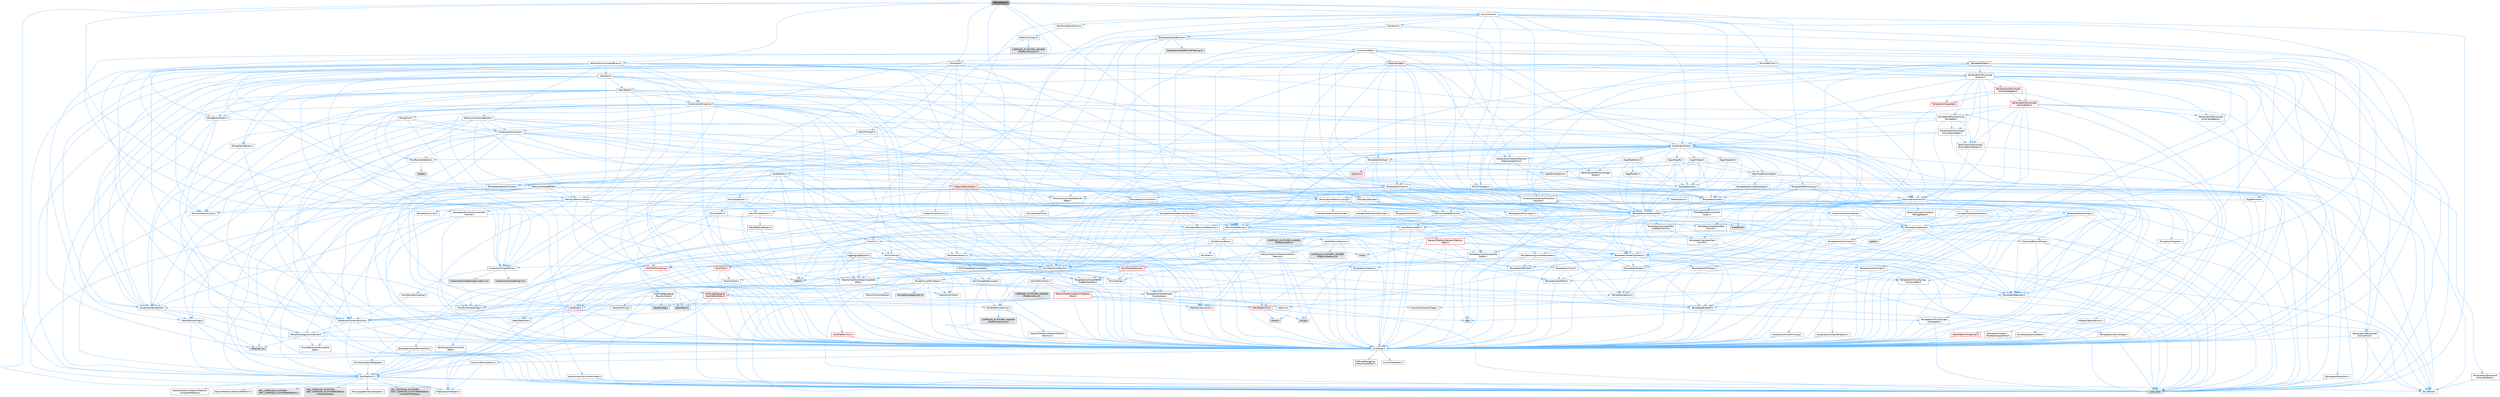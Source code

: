 digraph "MPCollector.h"
{
 // INTERACTIVE_SVG=YES
 // LATEX_PDF_SIZE
  bgcolor="transparent";
  edge [fontname=Helvetica,fontsize=10,labelfontname=Helvetica,labelfontsize=10];
  node [fontname=Helvetica,fontsize=10,shape=box,height=0.2,width=0.4];
  Node1 [id="Node000001",label="MPCollector.h",height=0.2,width=0.4,color="gray40", fillcolor="grey60", style="filled", fontcolor="black",tooltip=" "];
  Node1 -> Node2 [id="edge1_Node000001_Node000002",color="steelblue1",style="solid",tooltip=" "];
  Node2 [id="Node000002",label="Async/Future.h",height=0.2,width=0.4,color="grey40", fillcolor="white", style="filled",URL="$da/db2/Future_8h.html",tooltip=" "];
  Node2 -> Node3 [id="edge2_Node000002_Node000003",color="steelblue1",style="solid",tooltip=" "];
  Node3 [id="Node000003",label="CoreTypes.h",height=0.2,width=0.4,color="grey40", fillcolor="white", style="filled",URL="$dc/dec/CoreTypes_8h.html",tooltip=" "];
  Node3 -> Node4 [id="edge3_Node000003_Node000004",color="steelblue1",style="solid",tooltip=" "];
  Node4 [id="Node000004",label="HAL/Platform.h",height=0.2,width=0.4,color="grey40", fillcolor="white", style="filled",URL="$d9/dd0/Platform_8h.html",tooltip=" "];
  Node4 -> Node5 [id="edge4_Node000004_Node000005",color="steelblue1",style="solid",tooltip=" "];
  Node5 [id="Node000005",label="Misc/Build.h",height=0.2,width=0.4,color="grey40", fillcolor="white", style="filled",URL="$d3/dbb/Build_8h.html",tooltip=" "];
  Node4 -> Node6 [id="edge5_Node000004_Node000006",color="steelblue1",style="solid",tooltip=" "];
  Node6 [id="Node000006",label="Misc/LargeWorldCoordinates.h",height=0.2,width=0.4,color="grey40", fillcolor="white", style="filled",URL="$d2/dcb/LargeWorldCoordinates_8h.html",tooltip=" "];
  Node4 -> Node7 [id="edge6_Node000004_Node000007",color="steelblue1",style="solid",tooltip=" "];
  Node7 [id="Node000007",label="type_traits",height=0.2,width=0.4,color="grey60", fillcolor="#E0E0E0", style="filled",tooltip=" "];
  Node4 -> Node8 [id="edge7_Node000004_Node000008",color="steelblue1",style="solid",tooltip=" "];
  Node8 [id="Node000008",label="PreprocessorHelpers.h",height=0.2,width=0.4,color="grey40", fillcolor="white", style="filled",URL="$db/ddb/PreprocessorHelpers_8h.html",tooltip=" "];
  Node4 -> Node9 [id="edge8_Node000004_Node000009",color="steelblue1",style="solid",tooltip=" "];
  Node9 [id="Node000009",label="UBT_COMPILED_PLATFORM\l/UBT_COMPILED_PLATFORMPlatform\lCompilerPreSetup.h",height=0.2,width=0.4,color="grey60", fillcolor="#E0E0E0", style="filled",tooltip=" "];
  Node4 -> Node10 [id="edge9_Node000004_Node000010",color="steelblue1",style="solid",tooltip=" "];
  Node10 [id="Node000010",label="GenericPlatform/GenericPlatform\lCompilerPreSetup.h",height=0.2,width=0.4,color="grey40", fillcolor="white", style="filled",URL="$d9/dc8/GenericPlatformCompilerPreSetup_8h.html",tooltip=" "];
  Node4 -> Node11 [id="edge10_Node000004_Node000011",color="steelblue1",style="solid",tooltip=" "];
  Node11 [id="Node000011",label="GenericPlatform/GenericPlatform.h",height=0.2,width=0.4,color="grey40", fillcolor="white", style="filled",URL="$d6/d84/GenericPlatform_8h.html",tooltip=" "];
  Node4 -> Node12 [id="edge11_Node000004_Node000012",color="steelblue1",style="solid",tooltip=" "];
  Node12 [id="Node000012",label="UBT_COMPILED_PLATFORM\l/UBT_COMPILED_PLATFORMPlatform.h",height=0.2,width=0.4,color="grey60", fillcolor="#E0E0E0", style="filled",tooltip=" "];
  Node4 -> Node13 [id="edge12_Node000004_Node000013",color="steelblue1",style="solid",tooltip=" "];
  Node13 [id="Node000013",label="UBT_COMPILED_PLATFORM\l/UBT_COMPILED_PLATFORMPlatform\lCompilerSetup.h",height=0.2,width=0.4,color="grey60", fillcolor="#E0E0E0", style="filled",tooltip=" "];
  Node3 -> Node14 [id="edge13_Node000003_Node000014",color="steelblue1",style="solid",tooltip=" "];
  Node14 [id="Node000014",label="ProfilingDebugging\l/UMemoryDefines.h",height=0.2,width=0.4,color="grey40", fillcolor="white", style="filled",URL="$d2/da2/UMemoryDefines_8h.html",tooltip=" "];
  Node3 -> Node15 [id="edge14_Node000003_Node000015",color="steelblue1",style="solid",tooltip=" "];
  Node15 [id="Node000015",label="Misc/CoreMiscDefines.h",height=0.2,width=0.4,color="grey40", fillcolor="white", style="filled",URL="$da/d38/CoreMiscDefines_8h.html",tooltip=" "];
  Node15 -> Node4 [id="edge15_Node000015_Node000004",color="steelblue1",style="solid",tooltip=" "];
  Node15 -> Node8 [id="edge16_Node000015_Node000008",color="steelblue1",style="solid",tooltip=" "];
  Node3 -> Node16 [id="edge17_Node000003_Node000016",color="steelblue1",style="solid",tooltip=" "];
  Node16 [id="Node000016",label="Misc/CoreDefines.h",height=0.2,width=0.4,color="grey40", fillcolor="white", style="filled",URL="$d3/dd2/CoreDefines_8h.html",tooltip=" "];
  Node2 -> Node17 [id="edge18_Node000002_Node000017",color="steelblue1",style="solid",tooltip=" "];
  Node17 [id="Node000017",label="Misc/AssertionMacros.h",height=0.2,width=0.4,color="grey40", fillcolor="white", style="filled",URL="$d0/dfa/AssertionMacros_8h.html",tooltip=" "];
  Node17 -> Node3 [id="edge19_Node000017_Node000003",color="steelblue1",style="solid",tooltip=" "];
  Node17 -> Node4 [id="edge20_Node000017_Node000004",color="steelblue1",style="solid",tooltip=" "];
  Node17 -> Node18 [id="edge21_Node000017_Node000018",color="steelblue1",style="solid",tooltip=" "];
  Node18 [id="Node000018",label="HAL/PlatformMisc.h",height=0.2,width=0.4,color="grey40", fillcolor="white", style="filled",URL="$d0/df5/PlatformMisc_8h.html",tooltip=" "];
  Node18 -> Node3 [id="edge22_Node000018_Node000003",color="steelblue1",style="solid",tooltip=" "];
  Node18 -> Node19 [id="edge23_Node000018_Node000019",color="steelblue1",style="solid",tooltip=" "];
  Node19 [id="Node000019",label="GenericPlatform/GenericPlatform\lMisc.h",height=0.2,width=0.4,color="red", fillcolor="#FFF0F0", style="filled",URL="$db/d9a/GenericPlatformMisc_8h.html",tooltip=" "];
  Node19 -> Node20 [id="edge24_Node000019_Node000020",color="steelblue1",style="solid",tooltip=" "];
  Node20 [id="Node000020",label="Containers/StringFwd.h",height=0.2,width=0.4,color="grey40", fillcolor="white", style="filled",URL="$df/d37/StringFwd_8h.html",tooltip=" "];
  Node20 -> Node3 [id="edge25_Node000020_Node000003",color="steelblue1",style="solid",tooltip=" "];
  Node20 -> Node21 [id="edge26_Node000020_Node000021",color="steelblue1",style="solid",tooltip=" "];
  Node21 [id="Node000021",label="Traits/ElementType.h",height=0.2,width=0.4,color="grey40", fillcolor="white", style="filled",URL="$d5/d4f/ElementType_8h.html",tooltip=" "];
  Node21 -> Node4 [id="edge27_Node000021_Node000004",color="steelblue1",style="solid",tooltip=" "];
  Node21 -> Node22 [id="edge28_Node000021_Node000022",color="steelblue1",style="solid",tooltip=" "];
  Node22 [id="Node000022",label="initializer_list",height=0.2,width=0.4,color="grey60", fillcolor="#E0E0E0", style="filled",tooltip=" "];
  Node21 -> Node7 [id="edge29_Node000021_Node000007",color="steelblue1",style="solid",tooltip=" "];
  Node20 -> Node23 [id="edge30_Node000020_Node000023",color="steelblue1",style="solid",tooltip=" "];
  Node23 [id="Node000023",label="Traits/IsContiguousContainer.h",height=0.2,width=0.4,color="grey40", fillcolor="white", style="filled",URL="$d5/d3c/IsContiguousContainer_8h.html",tooltip=" "];
  Node23 -> Node3 [id="edge31_Node000023_Node000003",color="steelblue1",style="solid",tooltip=" "];
  Node23 -> Node24 [id="edge32_Node000023_Node000024",color="steelblue1",style="solid",tooltip=" "];
  Node24 [id="Node000024",label="Misc/StaticAssertComplete\lType.h",height=0.2,width=0.4,color="grey40", fillcolor="white", style="filled",URL="$d5/d4e/StaticAssertCompleteType_8h.html",tooltip=" "];
  Node23 -> Node22 [id="edge33_Node000023_Node000022",color="steelblue1",style="solid",tooltip=" "];
  Node19 -> Node25 [id="edge34_Node000019_Node000025",color="steelblue1",style="solid",tooltip=" "];
  Node25 [id="Node000025",label="CoreFwd.h",height=0.2,width=0.4,color="red", fillcolor="#FFF0F0", style="filled",URL="$d1/d1e/CoreFwd_8h.html",tooltip=" "];
  Node25 -> Node3 [id="edge35_Node000025_Node000003",color="steelblue1",style="solid",tooltip=" "];
  Node25 -> Node26 [id="edge36_Node000025_Node000026",color="steelblue1",style="solid",tooltip=" "];
  Node26 [id="Node000026",label="Containers/ContainersFwd.h",height=0.2,width=0.4,color="grey40", fillcolor="white", style="filled",URL="$d4/d0a/ContainersFwd_8h.html",tooltip=" "];
  Node26 -> Node4 [id="edge37_Node000026_Node000004",color="steelblue1",style="solid",tooltip=" "];
  Node26 -> Node3 [id="edge38_Node000026_Node000003",color="steelblue1",style="solid",tooltip=" "];
  Node26 -> Node23 [id="edge39_Node000026_Node000023",color="steelblue1",style="solid",tooltip=" "];
  Node25 -> Node27 [id="edge40_Node000025_Node000027",color="steelblue1",style="solid",tooltip=" "];
  Node27 [id="Node000027",label="Math/MathFwd.h",height=0.2,width=0.4,color="grey40", fillcolor="white", style="filled",URL="$d2/d10/MathFwd_8h.html",tooltip=" "];
  Node27 -> Node4 [id="edge41_Node000027_Node000004",color="steelblue1",style="solid",tooltip=" "];
  Node19 -> Node3 [id="edge42_Node000019_Node000003",color="steelblue1",style="solid",tooltip=" "];
  Node19 -> Node30 [id="edge43_Node000019_Node000030",color="steelblue1",style="solid",tooltip=" "];
  Node30 [id="Node000030",label="HAL/PlatformCrt.h",height=0.2,width=0.4,color="red", fillcolor="#FFF0F0", style="filled",URL="$d8/d75/PlatformCrt_8h.html",tooltip=" "];
  Node30 -> Node31 [id="edge44_Node000030_Node000031",color="steelblue1",style="solid",tooltip=" "];
  Node31 [id="Node000031",label="new",height=0.2,width=0.4,color="grey60", fillcolor="#E0E0E0", style="filled",tooltip=" "];
  Node30 -> Node32 [id="edge45_Node000030_Node000032",color="steelblue1",style="solid",tooltip=" "];
  Node32 [id="Node000032",label="wchar.h",height=0.2,width=0.4,color="grey60", fillcolor="#E0E0E0", style="filled",tooltip=" "];
  Node30 -> Node39 [id="edge46_Node000030_Node000039",color="steelblue1",style="solid",tooltip=" "];
  Node39 [id="Node000039",label="string.h",height=0.2,width=0.4,color="grey60", fillcolor="#E0E0E0", style="filled",tooltip=" "];
  Node19 -> Node40 [id="edge47_Node000019_Node000040",color="steelblue1",style="solid",tooltip=" "];
  Node40 [id="Node000040",label="Math/NumericLimits.h",height=0.2,width=0.4,color="grey40", fillcolor="white", style="filled",URL="$df/d1b/NumericLimits_8h.html",tooltip=" "];
  Node40 -> Node3 [id="edge48_Node000040_Node000003",color="steelblue1",style="solid",tooltip=" "];
  Node19 -> Node41 [id="edge49_Node000019_Node000041",color="steelblue1",style="solid",tooltip=" "];
  Node41 [id="Node000041",label="Misc/CompressionFlags.h",height=0.2,width=0.4,color="grey40", fillcolor="white", style="filled",URL="$d9/d76/CompressionFlags_8h.html",tooltip=" "];
  Node19 -> Node42 [id="edge50_Node000019_Node000042",color="steelblue1",style="solid",tooltip=" "];
  Node42 [id="Node000042",label="Misc/EnumClassFlags.h",height=0.2,width=0.4,color="grey40", fillcolor="white", style="filled",URL="$d8/de7/EnumClassFlags_8h.html",tooltip=" "];
  Node18 -> Node45 [id="edge51_Node000018_Node000045",color="steelblue1",style="solid",tooltip=" "];
  Node45 [id="Node000045",label="COMPILED_PLATFORM_HEADER\l(PlatformMisc.h)",height=0.2,width=0.4,color="grey60", fillcolor="#E0E0E0", style="filled",tooltip=" "];
  Node18 -> Node46 [id="edge52_Node000018_Node000046",color="steelblue1",style="solid",tooltip=" "];
  Node46 [id="Node000046",label="ProfilingDebugging\l/CpuProfilerTrace.h",height=0.2,width=0.4,color="red", fillcolor="#FFF0F0", style="filled",URL="$da/dcb/CpuProfilerTrace_8h.html",tooltip=" "];
  Node46 -> Node3 [id="edge53_Node000046_Node000003",color="steelblue1",style="solid",tooltip=" "];
  Node46 -> Node26 [id="edge54_Node000046_Node000026",color="steelblue1",style="solid",tooltip=" "];
  Node46 -> Node47 [id="edge55_Node000046_Node000047",color="steelblue1",style="solid",tooltip=" "];
  Node47 [id="Node000047",label="HAL/PlatformAtomics.h",height=0.2,width=0.4,color="grey40", fillcolor="white", style="filled",URL="$d3/d36/PlatformAtomics_8h.html",tooltip=" "];
  Node47 -> Node3 [id="edge56_Node000047_Node000003",color="steelblue1",style="solid",tooltip=" "];
  Node47 -> Node48 [id="edge57_Node000047_Node000048",color="steelblue1",style="solid",tooltip=" "];
  Node48 [id="Node000048",label="GenericPlatform/GenericPlatform\lAtomics.h",height=0.2,width=0.4,color="grey40", fillcolor="white", style="filled",URL="$da/d72/GenericPlatformAtomics_8h.html",tooltip=" "];
  Node48 -> Node3 [id="edge58_Node000048_Node000003",color="steelblue1",style="solid",tooltip=" "];
  Node47 -> Node49 [id="edge59_Node000047_Node000049",color="steelblue1",style="solid",tooltip=" "];
  Node49 [id="Node000049",label="COMPILED_PLATFORM_HEADER\l(PlatformAtomics.h)",height=0.2,width=0.4,color="grey60", fillcolor="#E0E0E0", style="filled",tooltip=" "];
  Node46 -> Node8 [id="edge60_Node000046_Node000008",color="steelblue1",style="solid",tooltip=" "];
  Node46 -> Node5 [id="edge61_Node000046_Node000005",color="steelblue1",style="solid",tooltip=" "];
  Node46 -> Node50 [id="edge62_Node000046_Node000050",color="steelblue1",style="solid",tooltip=" "];
  Node50 [id="Node000050",label="Trace/Config.h",height=0.2,width=0.4,color="grey60", fillcolor="#E0E0E0", style="filled",tooltip=" "];
  Node46 -> Node53 [id="edge63_Node000046_Node000053",color="steelblue1",style="solid",tooltip=" "];
  Node53 [id="Node000053",label="Trace/Trace.h",height=0.2,width=0.4,color="grey60", fillcolor="#E0E0E0", style="filled",tooltip=" "];
  Node17 -> Node8 [id="edge64_Node000017_Node000008",color="steelblue1",style="solid",tooltip=" "];
  Node17 -> Node54 [id="edge65_Node000017_Node000054",color="steelblue1",style="solid",tooltip=" "];
  Node54 [id="Node000054",label="Templates/EnableIf.h",height=0.2,width=0.4,color="grey40", fillcolor="white", style="filled",URL="$d7/d60/EnableIf_8h.html",tooltip=" "];
  Node54 -> Node3 [id="edge66_Node000054_Node000003",color="steelblue1",style="solid",tooltip=" "];
  Node17 -> Node55 [id="edge67_Node000017_Node000055",color="steelblue1",style="solid",tooltip=" "];
  Node55 [id="Node000055",label="Templates/IsArrayOrRefOf\lTypeByPredicate.h",height=0.2,width=0.4,color="grey40", fillcolor="white", style="filled",URL="$d6/da1/IsArrayOrRefOfTypeByPredicate_8h.html",tooltip=" "];
  Node55 -> Node3 [id="edge68_Node000055_Node000003",color="steelblue1",style="solid",tooltip=" "];
  Node17 -> Node56 [id="edge69_Node000017_Node000056",color="steelblue1",style="solid",tooltip=" "];
  Node56 [id="Node000056",label="Templates/IsValidVariadic\lFunctionArg.h",height=0.2,width=0.4,color="grey40", fillcolor="white", style="filled",URL="$d0/dc8/IsValidVariadicFunctionArg_8h.html",tooltip=" "];
  Node56 -> Node3 [id="edge70_Node000056_Node000003",color="steelblue1",style="solid",tooltip=" "];
  Node56 -> Node57 [id="edge71_Node000056_Node000057",color="steelblue1",style="solid",tooltip=" "];
  Node57 [id="Node000057",label="IsEnum.h",height=0.2,width=0.4,color="grey40", fillcolor="white", style="filled",URL="$d4/de5/IsEnum_8h.html",tooltip=" "];
  Node56 -> Node7 [id="edge72_Node000056_Node000007",color="steelblue1",style="solid",tooltip=" "];
  Node17 -> Node58 [id="edge73_Node000017_Node000058",color="steelblue1",style="solid",tooltip=" "];
  Node58 [id="Node000058",label="Traits/IsCharEncodingCompatible\lWith.h",height=0.2,width=0.4,color="grey40", fillcolor="white", style="filled",URL="$df/dd1/IsCharEncodingCompatibleWith_8h.html",tooltip=" "];
  Node58 -> Node7 [id="edge74_Node000058_Node000007",color="steelblue1",style="solid",tooltip=" "];
  Node58 -> Node59 [id="edge75_Node000058_Node000059",color="steelblue1",style="solid",tooltip=" "];
  Node59 [id="Node000059",label="Traits/IsCharType.h",height=0.2,width=0.4,color="grey40", fillcolor="white", style="filled",URL="$db/d51/IsCharType_8h.html",tooltip=" "];
  Node59 -> Node3 [id="edge76_Node000059_Node000003",color="steelblue1",style="solid",tooltip=" "];
  Node17 -> Node60 [id="edge77_Node000017_Node000060",color="steelblue1",style="solid",tooltip=" "];
  Node60 [id="Node000060",label="Misc/VarArgs.h",height=0.2,width=0.4,color="grey40", fillcolor="white", style="filled",URL="$d5/d6f/VarArgs_8h.html",tooltip=" "];
  Node60 -> Node3 [id="edge78_Node000060_Node000003",color="steelblue1",style="solid",tooltip=" "];
  Node17 -> Node61 [id="edge79_Node000017_Node000061",color="steelblue1",style="solid",tooltip=" "];
  Node61 [id="Node000061",label="String/FormatStringSan.h",height=0.2,width=0.4,color="grey40", fillcolor="white", style="filled",URL="$d3/d8b/FormatStringSan_8h.html",tooltip=" "];
  Node61 -> Node7 [id="edge80_Node000061_Node000007",color="steelblue1",style="solid",tooltip=" "];
  Node61 -> Node3 [id="edge81_Node000061_Node000003",color="steelblue1",style="solid",tooltip=" "];
  Node61 -> Node62 [id="edge82_Node000061_Node000062",color="steelblue1",style="solid",tooltip=" "];
  Node62 [id="Node000062",label="Templates/Requires.h",height=0.2,width=0.4,color="grey40", fillcolor="white", style="filled",URL="$dc/d96/Requires_8h.html",tooltip=" "];
  Node62 -> Node54 [id="edge83_Node000062_Node000054",color="steelblue1",style="solid",tooltip=" "];
  Node62 -> Node7 [id="edge84_Node000062_Node000007",color="steelblue1",style="solid",tooltip=" "];
  Node61 -> Node63 [id="edge85_Node000061_Node000063",color="steelblue1",style="solid",tooltip=" "];
  Node63 [id="Node000063",label="Templates/Identity.h",height=0.2,width=0.4,color="grey40", fillcolor="white", style="filled",URL="$d0/dd5/Identity_8h.html",tooltip=" "];
  Node61 -> Node56 [id="edge86_Node000061_Node000056",color="steelblue1",style="solid",tooltip=" "];
  Node61 -> Node59 [id="edge87_Node000061_Node000059",color="steelblue1",style="solid",tooltip=" "];
  Node61 -> Node64 [id="edge88_Node000061_Node000064",color="steelblue1",style="solid",tooltip=" "];
  Node64 [id="Node000064",label="Traits/IsTEnumAsByte.h",height=0.2,width=0.4,color="grey40", fillcolor="white", style="filled",URL="$d1/de6/IsTEnumAsByte_8h.html",tooltip=" "];
  Node61 -> Node65 [id="edge89_Node000061_Node000065",color="steelblue1",style="solid",tooltip=" "];
  Node65 [id="Node000065",label="Traits/IsTString.h",height=0.2,width=0.4,color="grey40", fillcolor="white", style="filled",URL="$d0/df8/IsTString_8h.html",tooltip=" "];
  Node65 -> Node26 [id="edge90_Node000065_Node000026",color="steelblue1",style="solid",tooltip=" "];
  Node61 -> Node26 [id="edge91_Node000061_Node000026",color="steelblue1",style="solid",tooltip=" "];
  Node61 -> Node66 [id="edge92_Node000061_Node000066",color="steelblue1",style="solid",tooltip=" "];
  Node66 [id="Node000066",label="FormatStringSanErrors.inl",height=0.2,width=0.4,color="grey60", fillcolor="#E0E0E0", style="filled",tooltip=" "];
  Node17 -> Node67 [id="edge93_Node000017_Node000067",color="steelblue1",style="solid",tooltip=" "];
  Node67 [id="Node000067",label="atomic",height=0.2,width=0.4,color="grey60", fillcolor="#E0E0E0", style="filled",tooltip=" "];
  Node2 -> Node68 [id="edge94_Node000002_Node000068",color="steelblue1",style="solid",tooltip=" "];
  Node68 [id="Node000068",label="Templates/UnrealTemplate.h",height=0.2,width=0.4,color="grey40", fillcolor="white", style="filled",URL="$d4/d24/UnrealTemplate_8h.html",tooltip=" "];
  Node68 -> Node3 [id="edge95_Node000068_Node000003",color="steelblue1",style="solid",tooltip=" "];
  Node68 -> Node69 [id="edge96_Node000068_Node000069",color="steelblue1",style="solid",tooltip=" "];
  Node69 [id="Node000069",label="Templates/IsPointer.h",height=0.2,width=0.4,color="grey40", fillcolor="white", style="filled",URL="$d7/d05/IsPointer_8h.html",tooltip=" "];
  Node69 -> Node3 [id="edge97_Node000069_Node000003",color="steelblue1",style="solid",tooltip=" "];
  Node68 -> Node70 [id="edge98_Node000068_Node000070",color="steelblue1",style="solid",tooltip=" "];
  Node70 [id="Node000070",label="HAL/UnrealMemory.h",height=0.2,width=0.4,color="grey40", fillcolor="white", style="filled",URL="$d9/d96/UnrealMemory_8h.html",tooltip=" "];
  Node70 -> Node3 [id="edge99_Node000070_Node000003",color="steelblue1",style="solid",tooltip=" "];
  Node70 -> Node71 [id="edge100_Node000070_Node000071",color="steelblue1",style="solid",tooltip=" "];
  Node71 [id="Node000071",label="GenericPlatform/GenericPlatform\lMemory.h",height=0.2,width=0.4,color="grey40", fillcolor="white", style="filled",URL="$dd/d22/GenericPlatformMemory_8h.html",tooltip=" "];
  Node71 -> Node25 [id="edge101_Node000071_Node000025",color="steelblue1",style="solid",tooltip=" "];
  Node71 -> Node3 [id="edge102_Node000071_Node000003",color="steelblue1",style="solid",tooltip=" "];
  Node71 -> Node72 [id="edge103_Node000071_Node000072",color="steelblue1",style="solid",tooltip=" "];
  Node72 [id="Node000072",label="HAL/PlatformString.h",height=0.2,width=0.4,color="red", fillcolor="#FFF0F0", style="filled",URL="$db/db5/PlatformString_8h.html",tooltip=" "];
  Node72 -> Node3 [id="edge104_Node000072_Node000003",color="steelblue1",style="solid",tooltip=" "];
  Node71 -> Node39 [id="edge105_Node000071_Node000039",color="steelblue1",style="solid",tooltip=" "];
  Node71 -> Node32 [id="edge106_Node000071_Node000032",color="steelblue1",style="solid",tooltip=" "];
  Node70 -> Node74 [id="edge107_Node000070_Node000074",color="steelblue1",style="solid",tooltip=" "];
  Node74 [id="Node000074",label="HAL/MemoryBase.h",height=0.2,width=0.4,color="grey40", fillcolor="white", style="filled",URL="$d6/d9f/MemoryBase_8h.html",tooltip=" "];
  Node74 -> Node3 [id="edge108_Node000074_Node000003",color="steelblue1",style="solid",tooltip=" "];
  Node74 -> Node47 [id="edge109_Node000074_Node000047",color="steelblue1",style="solid",tooltip=" "];
  Node74 -> Node30 [id="edge110_Node000074_Node000030",color="steelblue1",style="solid",tooltip=" "];
  Node74 -> Node75 [id="edge111_Node000074_Node000075",color="steelblue1",style="solid",tooltip=" "];
  Node75 [id="Node000075",label="Misc/Exec.h",height=0.2,width=0.4,color="grey40", fillcolor="white", style="filled",URL="$de/ddb/Exec_8h.html",tooltip=" "];
  Node75 -> Node3 [id="edge112_Node000075_Node000003",color="steelblue1",style="solid",tooltip=" "];
  Node75 -> Node17 [id="edge113_Node000075_Node000017",color="steelblue1",style="solid",tooltip=" "];
  Node74 -> Node76 [id="edge114_Node000074_Node000076",color="steelblue1",style="solid",tooltip=" "];
  Node76 [id="Node000076",label="Misc/OutputDevice.h",height=0.2,width=0.4,color="red", fillcolor="#FFF0F0", style="filled",URL="$d7/d32/OutputDevice_8h.html",tooltip=" "];
  Node76 -> Node25 [id="edge115_Node000076_Node000025",color="steelblue1",style="solid",tooltip=" "];
  Node76 -> Node3 [id="edge116_Node000076_Node000003",color="steelblue1",style="solid",tooltip=" "];
  Node76 -> Node60 [id="edge117_Node000076_Node000060",color="steelblue1",style="solid",tooltip=" "];
  Node76 -> Node55 [id="edge118_Node000076_Node000055",color="steelblue1",style="solid",tooltip=" "];
  Node76 -> Node56 [id="edge119_Node000076_Node000056",color="steelblue1",style="solid",tooltip=" "];
  Node76 -> Node58 [id="edge120_Node000076_Node000058",color="steelblue1",style="solid",tooltip=" "];
  Node74 -> Node78 [id="edge121_Node000074_Node000078",color="steelblue1",style="solid",tooltip=" "];
  Node78 [id="Node000078",label="Templates/Atomic.h",height=0.2,width=0.4,color="grey40", fillcolor="white", style="filled",URL="$d3/d91/Atomic_8h.html",tooltip=" "];
  Node78 -> Node79 [id="edge122_Node000078_Node000079",color="steelblue1",style="solid",tooltip=" "];
  Node79 [id="Node000079",label="HAL/ThreadSafeCounter.h",height=0.2,width=0.4,color="grey40", fillcolor="white", style="filled",URL="$dc/dc9/ThreadSafeCounter_8h.html",tooltip=" "];
  Node79 -> Node3 [id="edge123_Node000079_Node000003",color="steelblue1",style="solid",tooltip=" "];
  Node79 -> Node47 [id="edge124_Node000079_Node000047",color="steelblue1",style="solid",tooltip=" "];
  Node78 -> Node80 [id="edge125_Node000078_Node000080",color="steelblue1",style="solid",tooltip=" "];
  Node80 [id="Node000080",label="HAL/ThreadSafeCounter64.h",height=0.2,width=0.4,color="grey40", fillcolor="white", style="filled",URL="$d0/d12/ThreadSafeCounter64_8h.html",tooltip=" "];
  Node80 -> Node3 [id="edge126_Node000080_Node000003",color="steelblue1",style="solid",tooltip=" "];
  Node80 -> Node79 [id="edge127_Node000080_Node000079",color="steelblue1",style="solid",tooltip=" "];
  Node78 -> Node81 [id="edge128_Node000078_Node000081",color="steelblue1",style="solid",tooltip=" "];
  Node81 [id="Node000081",label="Templates/IsIntegral.h",height=0.2,width=0.4,color="grey40", fillcolor="white", style="filled",URL="$da/d64/IsIntegral_8h.html",tooltip=" "];
  Node81 -> Node3 [id="edge129_Node000081_Node000003",color="steelblue1",style="solid",tooltip=" "];
  Node78 -> Node82 [id="edge130_Node000078_Node000082",color="steelblue1",style="solid",tooltip=" "];
  Node82 [id="Node000082",label="Templates/IsTrivial.h",height=0.2,width=0.4,color="grey40", fillcolor="white", style="filled",URL="$da/d4c/IsTrivial_8h.html",tooltip=" "];
  Node82 -> Node83 [id="edge131_Node000082_Node000083",color="steelblue1",style="solid",tooltip=" "];
  Node83 [id="Node000083",label="Templates/AndOrNot.h",height=0.2,width=0.4,color="grey40", fillcolor="white", style="filled",URL="$db/d0a/AndOrNot_8h.html",tooltip=" "];
  Node83 -> Node3 [id="edge132_Node000083_Node000003",color="steelblue1",style="solid",tooltip=" "];
  Node82 -> Node84 [id="edge133_Node000082_Node000084",color="steelblue1",style="solid",tooltip=" "];
  Node84 [id="Node000084",label="Templates/IsTriviallyCopy\lConstructible.h",height=0.2,width=0.4,color="grey40", fillcolor="white", style="filled",URL="$d3/d78/IsTriviallyCopyConstructible_8h.html",tooltip=" "];
  Node84 -> Node3 [id="edge134_Node000084_Node000003",color="steelblue1",style="solid",tooltip=" "];
  Node84 -> Node7 [id="edge135_Node000084_Node000007",color="steelblue1",style="solid",tooltip=" "];
  Node82 -> Node85 [id="edge136_Node000082_Node000085",color="steelblue1",style="solid",tooltip=" "];
  Node85 [id="Node000085",label="Templates/IsTriviallyCopy\lAssignable.h",height=0.2,width=0.4,color="grey40", fillcolor="white", style="filled",URL="$d2/df2/IsTriviallyCopyAssignable_8h.html",tooltip=" "];
  Node85 -> Node3 [id="edge137_Node000085_Node000003",color="steelblue1",style="solid",tooltip=" "];
  Node85 -> Node7 [id="edge138_Node000085_Node000007",color="steelblue1",style="solid",tooltip=" "];
  Node82 -> Node7 [id="edge139_Node000082_Node000007",color="steelblue1",style="solid",tooltip=" "];
  Node78 -> Node86 [id="edge140_Node000078_Node000086",color="steelblue1",style="solid",tooltip=" "];
  Node86 [id="Node000086",label="Traits/IntType.h",height=0.2,width=0.4,color="grey40", fillcolor="white", style="filled",URL="$d7/deb/IntType_8h.html",tooltip=" "];
  Node86 -> Node4 [id="edge141_Node000086_Node000004",color="steelblue1",style="solid",tooltip=" "];
  Node78 -> Node67 [id="edge142_Node000078_Node000067",color="steelblue1",style="solid",tooltip=" "];
  Node70 -> Node87 [id="edge143_Node000070_Node000087",color="steelblue1",style="solid",tooltip=" "];
  Node87 [id="Node000087",label="HAL/PlatformMemory.h",height=0.2,width=0.4,color="grey40", fillcolor="white", style="filled",URL="$de/d68/PlatformMemory_8h.html",tooltip=" "];
  Node87 -> Node3 [id="edge144_Node000087_Node000003",color="steelblue1",style="solid",tooltip=" "];
  Node87 -> Node71 [id="edge145_Node000087_Node000071",color="steelblue1",style="solid",tooltip=" "];
  Node87 -> Node88 [id="edge146_Node000087_Node000088",color="steelblue1",style="solid",tooltip=" "];
  Node88 [id="Node000088",label="COMPILED_PLATFORM_HEADER\l(PlatformMemory.h)",height=0.2,width=0.4,color="grey60", fillcolor="#E0E0E0", style="filled",tooltip=" "];
  Node70 -> Node89 [id="edge147_Node000070_Node000089",color="steelblue1",style="solid",tooltip=" "];
  Node89 [id="Node000089",label="ProfilingDebugging\l/MemoryTrace.h",height=0.2,width=0.4,color="grey40", fillcolor="white", style="filled",URL="$da/dd7/MemoryTrace_8h.html",tooltip=" "];
  Node89 -> Node4 [id="edge148_Node000089_Node000004",color="steelblue1",style="solid",tooltip=" "];
  Node89 -> Node42 [id="edge149_Node000089_Node000042",color="steelblue1",style="solid",tooltip=" "];
  Node89 -> Node50 [id="edge150_Node000089_Node000050",color="steelblue1",style="solid",tooltip=" "];
  Node89 -> Node53 [id="edge151_Node000089_Node000053",color="steelblue1",style="solid",tooltip=" "];
  Node70 -> Node69 [id="edge152_Node000070_Node000069",color="steelblue1",style="solid",tooltip=" "];
  Node68 -> Node90 [id="edge153_Node000068_Node000090",color="steelblue1",style="solid",tooltip=" "];
  Node90 [id="Node000090",label="Templates/CopyQualifiers\lAndRefsFromTo.h",height=0.2,width=0.4,color="grey40", fillcolor="white", style="filled",URL="$d3/db3/CopyQualifiersAndRefsFromTo_8h.html",tooltip=" "];
  Node90 -> Node91 [id="edge154_Node000090_Node000091",color="steelblue1",style="solid",tooltip=" "];
  Node91 [id="Node000091",label="Templates/CopyQualifiers\lFromTo.h",height=0.2,width=0.4,color="grey40", fillcolor="white", style="filled",URL="$d5/db4/CopyQualifiersFromTo_8h.html",tooltip=" "];
  Node68 -> Node92 [id="edge155_Node000068_Node000092",color="steelblue1",style="solid",tooltip=" "];
  Node92 [id="Node000092",label="Templates/UnrealTypeTraits.h",height=0.2,width=0.4,color="grey40", fillcolor="white", style="filled",URL="$d2/d2d/UnrealTypeTraits_8h.html",tooltip=" "];
  Node92 -> Node3 [id="edge156_Node000092_Node000003",color="steelblue1",style="solid",tooltip=" "];
  Node92 -> Node69 [id="edge157_Node000092_Node000069",color="steelblue1",style="solid",tooltip=" "];
  Node92 -> Node17 [id="edge158_Node000092_Node000017",color="steelblue1",style="solid",tooltip=" "];
  Node92 -> Node83 [id="edge159_Node000092_Node000083",color="steelblue1",style="solid",tooltip=" "];
  Node92 -> Node54 [id="edge160_Node000092_Node000054",color="steelblue1",style="solid",tooltip=" "];
  Node92 -> Node93 [id="edge161_Node000092_Node000093",color="steelblue1",style="solid",tooltip=" "];
  Node93 [id="Node000093",label="Templates/IsArithmetic.h",height=0.2,width=0.4,color="grey40", fillcolor="white", style="filled",URL="$d2/d5d/IsArithmetic_8h.html",tooltip=" "];
  Node93 -> Node3 [id="edge162_Node000093_Node000003",color="steelblue1",style="solid",tooltip=" "];
  Node92 -> Node57 [id="edge163_Node000092_Node000057",color="steelblue1",style="solid",tooltip=" "];
  Node92 -> Node94 [id="edge164_Node000092_Node000094",color="steelblue1",style="solid",tooltip=" "];
  Node94 [id="Node000094",label="Templates/Models.h",height=0.2,width=0.4,color="grey40", fillcolor="white", style="filled",URL="$d3/d0c/Models_8h.html",tooltip=" "];
  Node94 -> Node63 [id="edge165_Node000094_Node000063",color="steelblue1",style="solid",tooltip=" "];
  Node92 -> Node95 [id="edge166_Node000092_Node000095",color="steelblue1",style="solid",tooltip=" "];
  Node95 [id="Node000095",label="Templates/IsPODType.h",height=0.2,width=0.4,color="grey40", fillcolor="white", style="filled",URL="$d7/db1/IsPODType_8h.html",tooltip=" "];
  Node95 -> Node3 [id="edge167_Node000095_Node000003",color="steelblue1",style="solid",tooltip=" "];
  Node92 -> Node96 [id="edge168_Node000092_Node000096",color="steelblue1",style="solid",tooltip=" "];
  Node96 [id="Node000096",label="Templates/IsUECoreType.h",height=0.2,width=0.4,color="grey40", fillcolor="white", style="filled",URL="$d1/db8/IsUECoreType_8h.html",tooltip=" "];
  Node96 -> Node3 [id="edge169_Node000096_Node000003",color="steelblue1",style="solid",tooltip=" "];
  Node96 -> Node7 [id="edge170_Node000096_Node000007",color="steelblue1",style="solid",tooltip=" "];
  Node92 -> Node84 [id="edge171_Node000092_Node000084",color="steelblue1",style="solid",tooltip=" "];
  Node68 -> Node97 [id="edge172_Node000068_Node000097",color="steelblue1",style="solid",tooltip=" "];
  Node97 [id="Node000097",label="Templates/RemoveReference.h",height=0.2,width=0.4,color="grey40", fillcolor="white", style="filled",URL="$da/dbe/RemoveReference_8h.html",tooltip=" "];
  Node97 -> Node3 [id="edge173_Node000097_Node000003",color="steelblue1",style="solid",tooltip=" "];
  Node68 -> Node62 [id="edge174_Node000068_Node000062",color="steelblue1",style="solid",tooltip=" "];
  Node68 -> Node98 [id="edge175_Node000068_Node000098",color="steelblue1",style="solid",tooltip=" "];
  Node98 [id="Node000098",label="Templates/TypeCompatible\lBytes.h",height=0.2,width=0.4,color="grey40", fillcolor="white", style="filled",URL="$df/d0a/TypeCompatibleBytes_8h.html",tooltip=" "];
  Node98 -> Node3 [id="edge176_Node000098_Node000003",color="steelblue1",style="solid",tooltip=" "];
  Node98 -> Node39 [id="edge177_Node000098_Node000039",color="steelblue1",style="solid",tooltip=" "];
  Node98 -> Node31 [id="edge178_Node000098_Node000031",color="steelblue1",style="solid",tooltip=" "];
  Node98 -> Node7 [id="edge179_Node000098_Node000007",color="steelblue1",style="solid",tooltip=" "];
  Node68 -> Node63 [id="edge180_Node000068_Node000063",color="steelblue1",style="solid",tooltip=" "];
  Node68 -> Node23 [id="edge181_Node000068_Node000023",color="steelblue1",style="solid",tooltip=" "];
  Node68 -> Node99 [id="edge182_Node000068_Node000099",color="steelblue1",style="solid",tooltip=" "];
  Node99 [id="Node000099",label="Traits/UseBitwiseSwap.h",height=0.2,width=0.4,color="grey40", fillcolor="white", style="filled",URL="$db/df3/UseBitwiseSwap_8h.html",tooltip=" "];
  Node99 -> Node3 [id="edge183_Node000099_Node000003",color="steelblue1",style="solid",tooltip=" "];
  Node99 -> Node7 [id="edge184_Node000099_Node000007",color="steelblue1",style="solid",tooltip=" "];
  Node68 -> Node7 [id="edge185_Node000068_Node000007",color="steelblue1",style="solid",tooltip=" "];
  Node2 -> Node100 [id="edge186_Node000002_Node000100",color="steelblue1",style="solid",tooltip=" "];
  Node100 [id="Node000100",label="Templates/Function.h",height=0.2,width=0.4,color="grey40", fillcolor="white", style="filled",URL="$df/df5/Function_8h.html",tooltip=" "];
  Node100 -> Node3 [id="edge187_Node000100_Node000003",color="steelblue1",style="solid",tooltip=" "];
  Node100 -> Node17 [id="edge188_Node000100_Node000017",color="steelblue1",style="solid",tooltip=" "];
  Node100 -> Node101 [id="edge189_Node000100_Node000101",color="steelblue1",style="solid",tooltip=" "];
  Node101 [id="Node000101",label="Misc/IntrusiveUnsetOptional\lState.h",height=0.2,width=0.4,color="grey40", fillcolor="white", style="filled",URL="$d2/d0a/IntrusiveUnsetOptionalState_8h.html",tooltip=" "];
  Node101 -> Node102 [id="edge190_Node000101_Node000102",color="steelblue1",style="solid",tooltip=" "];
  Node102 [id="Node000102",label="Misc/OptionalFwd.h",height=0.2,width=0.4,color="grey40", fillcolor="white", style="filled",URL="$dc/d50/OptionalFwd_8h.html",tooltip=" "];
  Node100 -> Node70 [id="edge191_Node000100_Node000070",color="steelblue1",style="solid",tooltip=" "];
  Node100 -> Node103 [id="edge192_Node000100_Node000103",color="steelblue1",style="solid",tooltip=" "];
  Node103 [id="Node000103",label="Templates/FunctionFwd.h",height=0.2,width=0.4,color="grey40", fillcolor="white", style="filled",URL="$d6/d54/FunctionFwd_8h.html",tooltip=" "];
  Node100 -> Node92 [id="edge193_Node000100_Node000092",color="steelblue1",style="solid",tooltip=" "];
  Node100 -> Node104 [id="edge194_Node000100_Node000104",color="steelblue1",style="solid",tooltip=" "];
  Node104 [id="Node000104",label="Templates/Invoke.h",height=0.2,width=0.4,color="grey40", fillcolor="white", style="filled",URL="$d7/deb/Invoke_8h.html",tooltip=" "];
  Node104 -> Node3 [id="edge195_Node000104_Node000003",color="steelblue1",style="solid",tooltip=" "];
  Node104 -> Node105 [id="edge196_Node000104_Node000105",color="steelblue1",style="solid",tooltip=" "];
  Node105 [id="Node000105",label="Traits/MemberFunctionPtr\lOuter.h",height=0.2,width=0.4,color="grey40", fillcolor="white", style="filled",URL="$db/da7/MemberFunctionPtrOuter_8h.html",tooltip=" "];
  Node104 -> Node68 [id="edge197_Node000104_Node000068",color="steelblue1",style="solid",tooltip=" "];
  Node104 -> Node7 [id="edge198_Node000104_Node000007",color="steelblue1",style="solid",tooltip=" "];
  Node100 -> Node68 [id="edge199_Node000100_Node000068",color="steelblue1",style="solid",tooltip=" "];
  Node100 -> Node62 [id="edge200_Node000100_Node000062",color="steelblue1",style="solid",tooltip=" "];
  Node100 -> Node106 [id="edge201_Node000100_Node000106",color="steelblue1",style="solid",tooltip=" "];
  Node106 [id="Node000106",label="Math/UnrealMathUtility.h",height=0.2,width=0.4,color="grey40", fillcolor="white", style="filled",URL="$db/db8/UnrealMathUtility_8h.html",tooltip=" "];
  Node106 -> Node3 [id="edge202_Node000106_Node000003",color="steelblue1",style="solid",tooltip=" "];
  Node106 -> Node17 [id="edge203_Node000106_Node000017",color="steelblue1",style="solid",tooltip=" "];
  Node106 -> Node107 [id="edge204_Node000106_Node000107",color="steelblue1",style="solid",tooltip=" "];
  Node107 [id="Node000107",label="HAL/PlatformMath.h",height=0.2,width=0.4,color="grey40", fillcolor="white", style="filled",URL="$dc/d53/PlatformMath_8h.html",tooltip=" "];
  Node107 -> Node3 [id="edge205_Node000107_Node000003",color="steelblue1",style="solid",tooltip=" "];
  Node107 -> Node108 [id="edge206_Node000107_Node000108",color="steelblue1",style="solid",tooltip=" "];
  Node108 [id="Node000108",label="GenericPlatform/GenericPlatform\lMath.h",height=0.2,width=0.4,color="red", fillcolor="#FFF0F0", style="filled",URL="$d5/d79/GenericPlatformMath_8h.html",tooltip=" "];
  Node108 -> Node3 [id="edge207_Node000108_Node000003",color="steelblue1",style="solid",tooltip=" "];
  Node108 -> Node26 [id="edge208_Node000108_Node000026",color="steelblue1",style="solid",tooltip=" "];
  Node108 -> Node30 [id="edge209_Node000108_Node000030",color="steelblue1",style="solid",tooltip=" "];
  Node108 -> Node83 [id="edge210_Node000108_Node000083",color="steelblue1",style="solid",tooltip=" "];
  Node108 -> Node92 [id="edge211_Node000108_Node000092",color="steelblue1",style="solid",tooltip=" "];
  Node108 -> Node62 [id="edge212_Node000108_Node000062",color="steelblue1",style="solid",tooltip=" "];
  Node108 -> Node98 [id="edge213_Node000108_Node000098",color="steelblue1",style="solid",tooltip=" "];
  Node108 -> Node113 [id="edge214_Node000108_Node000113",color="steelblue1",style="solid",tooltip=" "];
  Node113 [id="Node000113",label="limits",height=0.2,width=0.4,color="grey60", fillcolor="#E0E0E0", style="filled",tooltip=" "];
  Node108 -> Node7 [id="edge215_Node000108_Node000007",color="steelblue1",style="solid",tooltip=" "];
  Node107 -> Node114 [id="edge216_Node000107_Node000114",color="steelblue1",style="solid",tooltip=" "];
  Node114 [id="Node000114",label="COMPILED_PLATFORM_HEADER\l(PlatformMath.h)",height=0.2,width=0.4,color="grey60", fillcolor="#E0E0E0", style="filled",tooltip=" "];
  Node106 -> Node27 [id="edge217_Node000106_Node000027",color="steelblue1",style="solid",tooltip=" "];
  Node106 -> Node63 [id="edge218_Node000106_Node000063",color="steelblue1",style="solid",tooltip=" "];
  Node106 -> Node62 [id="edge219_Node000106_Node000062",color="steelblue1",style="solid",tooltip=" "];
  Node100 -> Node31 [id="edge220_Node000100_Node000031",color="steelblue1",style="solid",tooltip=" "];
  Node100 -> Node7 [id="edge221_Node000100_Node000007",color="steelblue1",style="solid",tooltip=" "];
  Node2 -> Node115 [id="edge222_Node000002_Node000115",color="steelblue1",style="solid",tooltip=" "];
  Node115 [id="Node000115",label="Misc/Timespan.h",height=0.2,width=0.4,color="grey40", fillcolor="white", style="filled",URL="$da/dd9/Timespan_8h.html",tooltip=" "];
  Node115 -> Node3 [id="edge223_Node000115_Node000003",color="steelblue1",style="solid",tooltip=" "];
  Node115 -> Node116 [id="edge224_Node000115_Node000116",color="steelblue1",style="solid",tooltip=" "];
  Node116 [id="Node000116",label="Math/Interval.h",height=0.2,width=0.4,color="grey40", fillcolor="white", style="filled",URL="$d1/d55/Interval_8h.html",tooltip=" "];
  Node116 -> Node3 [id="edge225_Node000116_Node000003",color="steelblue1",style="solid",tooltip=" "];
  Node116 -> Node93 [id="edge226_Node000116_Node000093",color="steelblue1",style="solid",tooltip=" "];
  Node116 -> Node92 [id="edge227_Node000116_Node000092",color="steelblue1",style="solid",tooltip=" "];
  Node116 -> Node40 [id="edge228_Node000116_Node000040",color="steelblue1",style="solid",tooltip=" "];
  Node116 -> Node106 [id="edge229_Node000116_Node000106",color="steelblue1",style="solid",tooltip=" "];
  Node115 -> Node106 [id="edge230_Node000115_Node000106",color="steelblue1",style="solid",tooltip=" "];
  Node115 -> Node17 [id="edge231_Node000115_Node000017",color="steelblue1",style="solid",tooltip=" "];
  Node2 -> Node117 [id="edge232_Node000002_Node000117",color="steelblue1",style="solid",tooltip=" "];
  Node117 [id="Node000117",label="Templates/SharedPointer.h",height=0.2,width=0.4,color="grey40", fillcolor="white", style="filled",URL="$d2/d17/SharedPointer_8h.html",tooltip=" "];
  Node117 -> Node3 [id="edge233_Node000117_Node000003",color="steelblue1",style="solid",tooltip=" "];
  Node117 -> Node101 [id="edge234_Node000117_Node000101",color="steelblue1",style="solid",tooltip=" "];
  Node117 -> Node118 [id="edge235_Node000117_Node000118",color="steelblue1",style="solid",tooltip=" "];
  Node118 [id="Node000118",label="Templates/PointerIsConvertible\lFromTo.h",height=0.2,width=0.4,color="grey40", fillcolor="white", style="filled",URL="$d6/d65/PointerIsConvertibleFromTo_8h.html",tooltip=" "];
  Node118 -> Node3 [id="edge236_Node000118_Node000003",color="steelblue1",style="solid",tooltip=" "];
  Node118 -> Node24 [id="edge237_Node000118_Node000024",color="steelblue1",style="solid",tooltip=" "];
  Node118 -> Node119 [id="edge238_Node000118_Node000119",color="steelblue1",style="solid",tooltip=" "];
  Node119 [id="Node000119",label="Templates/LosesQualifiers\lFromTo.h",height=0.2,width=0.4,color="grey40", fillcolor="white", style="filled",URL="$d2/db3/LosesQualifiersFromTo_8h.html",tooltip=" "];
  Node119 -> Node91 [id="edge239_Node000119_Node000091",color="steelblue1",style="solid",tooltip=" "];
  Node119 -> Node7 [id="edge240_Node000119_Node000007",color="steelblue1",style="solid",tooltip=" "];
  Node118 -> Node7 [id="edge241_Node000118_Node000007",color="steelblue1",style="solid",tooltip=" "];
  Node117 -> Node17 [id="edge242_Node000117_Node000017",color="steelblue1",style="solid",tooltip=" "];
  Node117 -> Node70 [id="edge243_Node000117_Node000070",color="steelblue1",style="solid",tooltip=" "];
  Node117 -> Node120 [id="edge244_Node000117_Node000120",color="steelblue1",style="solid",tooltip=" "];
  Node120 [id="Node000120",label="Containers/Array.h",height=0.2,width=0.4,color="grey40", fillcolor="white", style="filled",URL="$df/dd0/Array_8h.html",tooltip=" "];
  Node120 -> Node3 [id="edge245_Node000120_Node000003",color="steelblue1",style="solid",tooltip=" "];
  Node120 -> Node17 [id="edge246_Node000120_Node000017",color="steelblue1",style="solid",tooltip=" "];
  Node120 -> Node101 [id="edge247_Node000120_Node000101",color="steelblue1",style="solid",tooltip=" "];
  Node120 -> Node121 [id="edge248_Node000120_Node000121",color="steelblue1",style="solid",tooltip=" "];
  Node121 [id="Node000121",label="Misc/ReverseIterate.h",height=0.2,width=0.4,color="grey40", fillcolor="white", style="filled",URL="$db/de3/ReverseIterate_8h.html",tooltip=" "];
  Node121 -> Node4 [id="edge249_Node000121_Node000004",color="steelblue1",style="solid",tooltip=" "];
  Node121 -> Node122 [id="edge250_Node000121_Node000122",color="steelblue1",style="solid",tooltip=" "];
  Node122 [id="Node000122",label="iterator",height=0.2,width=0.4,color="grey60", fillcolor="#E0E0E0", style="filled",tooltip=" "];
  Node120 -> Node70 [id="edge251_Node000120_Node000070",color="steelblue1",style="solid",tooltip=" "];
  Node120 -> Node92 [id="edge252_Node000120_Node000092",color="steelblue1",style="solid",tooltip=" "];
  Node120 -> Node68 [id="edge253_Node000120_Node000068",color="steelblue1",style="solid",tooltip=" "];
  Node120 -> Node123 [id="edge254_Node000120_Node000123",color="steelblue1",style="solid",tooltip=" "];
  Node123 [id="Node000123",label="Containers/AllowShrinking.h",height=0.2,width=0.4,color="grey40", fillcolor="white", style="filled",URL="$d7/d1a/AllowShrinking_8h.html",tooltip=" "];
  Node123 -> Node3 [id="edge255_Node000123_Node000003",color="steelblue1",style="solid",tooltip=" "];
  Node120 -> Node124 [id="edge256_Node000120_Node000124",color="steelblue1",style="solid",tooltip=" "];
  Node124 [id="Node000124",label="Containers/ContainerAllocation\lPolicies.h",height=0.2,width=0.4,color="grey40", fillcolor="white", style="filled",URL="$d7/dff/ContainerAllocationPolicies_8h.html",tooltip=" "];
  Node124 -> Node3 [id="edge257_Node000124_Node000003",color="steelblue1",style="solid",tooltip=" "];
  Node124 -> Node125 [id="edge258_Node000124_Node000125",color="steelblue1",style="solid",tooltip=" "];
  Node125 [id="Node000125",label="Containers/ContainerHelpers.h",height=0.2,width=0.4,color="grey40", fillcolor="white", style="filled",URL="$d7/d33/ContainerHelpers_8h.html",tooltip=" "];
  Node125 -> Node3 [id="edge259_Node000125_Node000003",color="steelblue1",style="solid",tooltip=" "];
  Node124 -> Node124 [id="edge260_Node000124_Node000124",color="steelblue1",style="solid",tooltip=" "];
  Node124 -> Node107 [id="edge261_Node000124_Node000107",color="steelblue1",style="solid",tooltip=" "];
  Node124 -> Node70 [id="edge262_Node000124_Node000070",color="steelblue1",style="solid",tooltip=" "];
  Node124 -> Node40 [id="edge263_Node000124_Node000040",color="steelblue1",style="solid",tooltip=" "];
  Node124 -> Node17 [id="edge264_Node000124_Node000017",color="steelblue1",style="solid",tooltip=" "];
  Node124 -> Node126 [id="edge265_Node000124_Node000126",color="steelblue1",style="solid",tooltip=" "];
  Node126 [id="Node000126",label="Templates/IsPolymorphic.h",height=0.2,width=0.4,color="grey40", fillcolor="white", style="filled",URL="$dc/d20/IsPolymorphic_8h.html",tooltip=" "];
  Node124 -> Node127 [id="edge266_Node000124_Node000127",color="steelblue1",style="solid",tooltip=" "];
  Node127 [id="Node000127",label="Templates/MemoryOps.h",height=0.2,width=0.4,color="grey40", fillcolor="white", style="filled",URL="$db/dea/MemoryOps_8h.html",tooltip=" "];
  Node127 -> Node3 [id="edge267_Node000127_Node000003",color="steelblue1",style="solid",tooltip=" "];
  Node127 -> Node70 [id="edge268_Node000127_Node000070",color="steelblue1",style="solid",tooltip=" "];
  Node127 -> Node85 [id="edge269_Node000127_Node000085",color="steelblue1",style="solid",tooltip=" "];
  Node127 -> Node84 [id="edge270_Node000127_Node000084",color="steelblue1",style="solid",tooltip=" "];
  Node127 -> Node62 [id="edge271_Node000127_Node000062",color="steelblue1",style="solid",tooltip=" "];
  Node127 -> Node92 [id="edge272_Node000127_Node000092",color="steelblue1",style="solid",tooltip=" "];
  Node127 -> Node99 [id="edge273_Node000127_Node000099",color="steelblue1",style="solid",tooltip=" "];
  Node127 -> Node31 [id="edge274_Node000127_Node000031",color="steelblue1",style="solid",tooltip=" "];
  Node127 -> Node7 [id="edge275_Node000127_Node000007",color="steelblue1",style="solid",tooltip=" "];
  Node124 -> Node98 [id="edge276_Node000124_Node000098",color="steelblue1",style="solid",tooltip=" "];
  Node124 -> Node7 [id="edge277_Node000124_Node000007",color="steelblue1",style="solid",tooltip=" "];
  Node120 -> Node128 [id="edge278_Node000120_Node000128",color="steelblue1",style="solid",tooltip=" "];
  Node128 [id="Node000128",label="Containers/ContainerElement\lTypeCompatibility.h",height=0.2,width=0.4,color="grey40", fillcolor="white", style="filled",URL="$df/ddf/ContainerElementTypeCompatibility_8h.html",tooltip=" "];
  Node128 -> Node3 [id="edge279_Node000128_Node000003",color="steelblue1",style="solid",tooltip=" "];
  Node128 -> Node92 [id="edge280_Node000128_Node000092",color="steelblue1",style="solid",tooltip=" "];
  Node120 -> Node129 [id="edge281_Node000120_Node000129",color="steelblue1",style="solid",tooltip=" "];
  Node129 [id="Node000129",label="Serialization/Archive.h",height=0.2,width=0.4,color="grey40", fillcolor="white", style="filled",URL="$d7/d3b/Archive_8h.html",tooltip=" "];
  Node129 -> Node25 [id="edge282_Node000129_Node000025",color="steelblue1",style="solid",tooltip=" "];
  Node129 -> Node3 [id="edge283_Node000129_Node000003",color="steelblue1",style="solid",tooltip=" "];
  Node129 -> Node130 [id="edge284_Node000129_Node000130",color="steelblue1",style="solid",tooltip=" "];
  Node130 [id="Node000130",label="HAL/PlatformProperties.h",height=0.2,width=0.4,color="red", fillcolor="#FFF0F0", style="filled",URL="$d9/db0/PlatformProperties_8h.html",tooltip=" "];
  Node130 -> Node3 [id="edge285_Node000130_Node000003",color="steelblue1",style="solid",tooltip=" "];
  Node129 -> Node133 [id="edge286_Node000129_Node000133",color="steelblue1",style="solid",tooltip=" "];
  Node133 [id="Node000133",label="Internationalization\l/TextNamespaceFwd.h",height=0.2,width=0.4,color="grey40", fillcolor="white", style="filled",URL="$d8/d97/TextNamespaceFwd_8h.html",tooltip=" "];
  Node133 -> Node3 [id="edge287_Node000133_Node000003",color="steelblue1",style="solid",tooltip=" "];
  Node129 -> Node27 [id="edge288_Node000129_Node000027",color="steelblue1",style="solid",tooltip=" "];
  Node129 -> Node17 [id="edge289_Node000129_Node000017",color="steelblue1",style="solid",tooltip=" "];
  Node129 -> Node5 [id="edge290_Node000129_Node000005",color="steelblue1",style="solid",tooltip=" "];
  Node129 -> Node41 [id="edge291_Node000129_Node000041",color="steelblue1",style="solid",tooltip=" "];
  Node129 -> Node134 [id="edge292_Node000129_Node000134",color="steelblue1",style="solid",tooltip=" "];
  Node134 [id="Node000134",label="Misc/EngineVersionBase.h",height=0.2,width=0.4,color="grey40", fillcolor="white", style="filled",URL="$d5/d2b/EngineVersionBase_8h.html",tooltip=" "];
  Node134 -> Node3 [id="edge293_Node000134_Node000003",color="steelblue1",style="solid",tooltip=" "];
  Node129 -> Node60 [id="edge294_Node000129_Node000060",color="steelblue1",style="solid",tooltip=" "];
  Node129 -> Node135 [id="edge295_Node000129_Node000135",color="steelblue1",style="solid",tooltip=" "];
  Node135 [id="Node000135",label="Serialization/ArchiveCook\lData.h",height=0.2,width=0.4,color="grey40", fillcolor="white", style="filled",URL="$dc/db6/ArchiveCookData_8h.html",tooltip=" "];
  Node135 -> Node4 [id="edge296_Node000135_Node000004",color="steelblue1",style="solid",tooltip=" "];
  Node129 -> Node136 [id="edge297_Node000129_Node000136",color="steelblue1",style="solid",tooltip=" "];
  Node136 [id="Node000136",label="Serialization/ArchiveSave\lPackageData.h",height=0.2,width=0.4,color="grey40", fillcolor="white", style="filled",URL="$d1/d37/ArchiveSavePackageData_8h.html",tooltip=" "];
  Node129 -> Node54 [id="edge298_Node000129_Node000054",color="steelblue1",style="solid",tooltip=" "];
  Node129 -> Node55 [id="edge299_Node000129_Node000055",color="steelblue1",style="solid",tooltip=" "];
  Node129 -> Node137 [id="edge300_Node000129_Node000137",color="steelblue1",style="solid",tooltip=" "];
  Node137 [id="Node000137",label="Templates/IsEnumClass.h",height=0.2,width=0.4,color="grey40", fillcolor="white", style="filled",URL="$d7/d15/IsEnumClass_8h.html",tooltip=" "];
  Node137 -> Node3 [id="edge301_Node000137_Node000003",color="steelblue1",style="solid",tooltip=" "];
  Node137 -> Node83 [id="edge302_Node000137_Node000083",color="steelblue1",style="solid",tooltip=" "];
  Node129 -> Node112 [id="edge303_Node000129_Node000112",color="steelblue1",style="solid",tooltip=" "];
  Node112 [id="Node000112",label="Templates/IsSigned.h",height=0.2,width=0.4,color="grey40", fillcolor="white", style="filled",URL="$d8/dd8/IsSigned_8h.html",tooltip=" "];
  Node112 -> Node3 [id="edge304_Node000112_Node000003",color="steelblue1",style="solid",tooltip=" "];
  Node129 -> Node56 [id="edge305_Node000129_Node000056",color="steelblue1",style="solid",tooltip=" "];
  Node129 -> Node68 [id="edge306_Node000129_Node000068",color="steelblue1",style="solid",tooltip=" "];
  Node129 -> Node58 [id="edge307_Node000129_Node000058",color="steelblue1",style="solid",tooltip=" "];
  Node129 -> Node138 [id="edge308_Node000129_Node000138",color="steelblue1",style="solid",tooltip=" "];
  Node138 [id="Node000138",label="UObject/ObjectVersion.h",height=0.2,width=0.4,color="grey40", fillcolor="white", style="filled",URL="$da/d63/ObjectVersion_8h.html",tooltip=" "];
  Node138 -> Node3 [id="edge309_Node000138_Node000003",color="steelblue1",style="solid",tooltip=" "];
  Node120 -> Node139 [id="edge310_Node000120_Node000139",color="steelblue1",style="solid",tooltip=" "];
  Node139 [id="Node000139",label="Serialization/MemoryImage\lWriter.h",height=0.2,width=0.4,color="grey40", fillcolor="white", style="filled",URL="$d0/d08/MemoryImageWriter_8h.html",tooltip=" "];
  Node139 -> Node3 [id="edge311_Node000139_Node000003",color="steelblue1",style="solid",tooltip=" "];
  Node139 -> Node140 [id="edge312_Node000139_Node000140",color="steelblue1",style="solid",tooltip=" "];
  Node140 [id="Node000140",label="Serialization/MemoryLayout.h",height=0.2,width=0.4,color="grey40", fillcolor="white", style="filled",URL="$d7/d66/MemoryLayout_8h.html",tooltip=" "];
  Node140 -> Node141 [id="edge313_Node000140_Node000141",color="steelblue1",style="solid",tooltip=" "];
  Node141 [id="Node000141",label="Concepts/StaticClassProvider.h",height=0.2,width=0.4,color="grey40", fillcolor="white", style="filled",URL="$dd/d83/StaticClassProvider_8h.html",tooltip=" "];
  Node140 -> Node142 [id="edge314_Node000140_Node000142",color="steelblue1",style="solid",tooltip=" "];
  Node142 [id="Node000142",label="Concepts/StaticStructProvider.h",height=0.2,width=0.4,color="grey40", fillcolor="white", style="filled",URL="$d5/d77/StaticStructProvider_8h.html",tooltip=" "];
  Node140 -> Node143 [id="edge315_Node000140_Node000143",color="steelblue1",style="solid",tooltip=" "];
  Node143 [id="Node000143",label="Containers/EnumAsByte.h",height=0.2,width=0.4,color="grey40", fillcolor="white", style="filled",URL="$d6/d9a/EnumAsByte_8h.html",tooltip=" "];
  Node143 -> Node3 [id="edge316_Node000143_Node000003",color="steelblue1",style="solid",tooltip=" "];
  Node143 -> Node95 [id="edge317_Node000143_Node000095",color="steelblue1",style="solid",tooltip=" "];
  Node143 -> Node144 [id="edge318_Node000143_Node000144",color="steelblue1",style="solid",tooltip=" "];
  Node144 [id="Node000144",label="Templates/TypeHash.h",height=0.2,width=0.4,color="grey40", fillcolor="white", style="filled",URL="$d1/d62/TypeHash_8h.html",tooltip=" "];
  Node144 -> Node3 [id="edge319_Node000144_Node000003",color="steelblue1",style="solid",tooltip=" "];
  Node144 -> Node62 [id="edge320_Node000144_Node000062",color="steelblue1",style="solid",tooltip=" "];
  Node144 -> Node145 [id="edge321_Node000144_Node000145",color="steelblue1",style="solid",tooltip=" "];
  Node145 [id="Node000145",label="Misc/Crc.h",height=0.2,width=0.4,color="grey40", fillcolor="white", style="filled",URL="$d4/dd2/Crc_8h.html",tooltip=" "];
  Node145 -> Node3 [id="edge322_Node000145_Node000003",color="steelblue1",style="solid",tooltip=" "];
  Node145 -> Node72 [id="edge323_Node000145_Node000072",color="steelblue1",style="solid",tooltip=" "];
  Node145 -> Node17 [id="edge324_Node000145_Node000017",color="steelblue1",style="solid",tooltip=" "];
  Node145 -> Node146 [id="edge325_Node000145_Node000146",color="steelblue1",style="solid",tooltip=" "];
  Node146 [id="Node000146",label="Misc/CString.h",height=0.2,width=0.4,color="grey40", fillcolor="white", style="filled",URL="$d2/d49/CString_8h.html",tooltip=" "];
  Node146 -> Node3 [id="edge326_Node000146_Node000003",color="steelblue1",style="solid",tooltip=" "];
  Node146 -> Node30 [id="edge327_Node000146_Node000030",color="steelblue1",style="solid",tooltip=" "];
  Node146 -> Node72 [id="edge328_Node000146_Node000072",color="steelblue1",style="solid",tooltip=" "];
  Node146 -> Node17 [id="edge329_Node000146_Node000017",color="steelblue1",style="solid",tooltip=" "];
  Node146 -> Node147 [id="edge330_Node000146_Node000147",color="steelblue1",style="solid",tooltip=" "];
  Node147 [id="Node000147",label="Misc/Char.h",height=0.2,width=0.4,color="red", fillcolor="#FFF0F0", style="filled",URL="$d0/d58/Char_8h.html",tooltip=" "];
  Node147 -> Node3 [id="edge331_Node000147_Node000003",color="steelblue1",style="solid",tooltip=" "];
  Node147 -> Node86 [id="edge332_Node000147_Node000086",color="steelblue1",style="solid",tooltip=" "];
  Node147 -> Node7 [id="edge333_Node000147_Node000007",color="steelblue1",style="solid",tooltip=" "];
  Node146 -> Node60 [id="edge334_Node000146_Node000060",color="steelblue1",style="solid",tooltip=" "];
  Node146 -> Node55 [id="edge335_Node000146_Node000055",color="steelblue1",style="solid",tooltip=" "];
  Node146 -> Node56 [id="edge336_Node000146_Node000056",color="steelblue1",style="solid",tooltip=" "];
  Node146 -> Node58 [id="edge337_Node000146_Node000058",color="steelblue1",style="solid",tooltip=" "];
  Node145 -> Node147 [id="edge338_Node000145_Node000147",color="steelblue1",style="solid",tooltip=" "];
  Node145 -> Node92 [id="edge339_Node000145_Node000092",color="steelblue1",style="solid",tooltip=" "];
  Node145 -> Node59 [id="edge340_Node000145_Node000059",color="steelblue1",style="solid",tooltip=" "];
  Node144 -> Node150 [id="edge341_Node000144_Node000150",color="steelblue1",style="solid",tooltip=" "];
  Node150 [id="Node000150",label="stdint.h",height=0.2,width=0.4,color="grey60", fillcolor="#E0E0E0", style="filled",tooltip=" "];
  Node144 -> Node7 [id="edge342_Node000144_Node000007",color="steelblue1",style="solid",tooltip=" "];
  Node140 -> Node20 [id="edge343_Node000140_Node000020",color="steelblue1",style="solid",tooltip=" "];
  Node140 -> Node70 [id="edge344_Node000140_Node000070",color="steelblue1",style="solid",tooltip=" "];
  Node140 -> Node151 [id="edge345_Node000140_Node000151",color="steelblue1",style="solid",tooltip=" "];
  Node151 [id="Node000151",label="Misc/DelayedAutoRegister.h",height=0.2,width=0.4,color="grey40", fillcolor="white", style="filled",URL="$d1/dda/DelayedAutoRegister_8h.html",tooltip=" "];
  Node151 -> Node4 [id="edge346_Node000151_Node000004",color="steelblue1",style="solid",tooltip=" "];
  Node140 -> Node54 [id="edge347_Node000140_Node000054",color="steelblue1",style="solid",tooltip=" "];
  Node140 -> Node152 [id="edge348_Node000140_Node000152",color="steelblue1",style="solid",tooltip=" "];
  Node152 [id="Node000152",label="Templates/IsAbstract.h",height=0.2,width=0.4,color="grey40", fillcolor="white", style="filled",URL="$d8/db7/IsAbstract_8h.html",tooltip=" "];
  Node140 -> Node126 [id="edge349_Node000140_Node000126",color="steelblue1",style="solid",tooltip=" "];
  Node140 -> Node94 [id="edge350_Node000140_Node000094",color="steelblue1",style="solid",tooltip=" "];
  Node140 -> Node68 [id="edge351_Node000140_Node000068",color="steelblue1",style="solid",tooltip=" "];
  Node120 -> Node153 [id="edge352_Node000120_Node000153",color="steelblue1",style="solid",tooltip=" "];
  Node153 [id="Node000153",label="Algo/Heapify.h",height=0.2,width=0.4,color="grey40", fillcolor="white", style="filled",URL="$d0/d2a/Heapify_8h.html",tooltip=" "];
  Node153 -> Node154 [id="edge353_Node000153_Node000154",color="steelblue1",style="solid",tooltip=" "];
  Node154 [id="Node000154",label="Algo/Impl/BinaryHeap.h",height=0.2,width=0.4,color="grey40", fillcolor="white", style="filled",URL="$d7/da3/Algo_2Impl_2BinaryHeap_8h.html",tooltip=" "];
  Node154 -> Node104 [id="edge354_Node000154_Node000104",color="steelblue1",style="solid",tooltip=" "];
  Node154 -> Node155 [id="edge355_Node000154_Node000155",color="steelblue1",style="solid",tooltip=" "];
  Node155 [id="Node000155",label="Templates/Projection.h",height=0.2,width=0.4,color="grey40", fillcolor="white", style="filled",URL="$d7/df0/Projection_8h.html",tooltip=" "];
  Node155 -> Node7 [id="edge356_Node000155_Node000007",color="steelblue1",style="solid",tooltip=" "];
  Node154 -> Node156 [id="edge357_Node000154_Node000156",color="steelblue1",style="solid",tooltip=" "];
  Node156 [id="Node000156",label="Templates/ReversePredicate.h",height=0.2,width=0.4,color="grey40", fillcolor="white", style="filled",URL="$d8/d28/ReversePredicate_8h.html",tooltip=" "];
  Node156 -> Node104 [id="edge358_Node000156_Node000104",color="steelblue1",style="solid",tooltip=" "];
  Node156 -> Node68 [id="edge359_Node000156_Node000068",color="steelblue1",style="solid",tooltip=" "];
  Node154 -> Node7 [id="edge360_Node000154_Node000007",color="steelblue1",style="solid",tooltip=" "];
  Node153 -> Node157 [id="edge361_Node000153_Node000157",color="steelblue1",style="solid",tooltip=" "];
  Node157 [id="Node000157",label="Templates/IdentityFunctor.h",height=0.2,width=0.4,color="grey40", fillcolor="white", style="filled",URL="$d7/d2e/IdentityFunctor_8h.html",tooltip=" "];
  Node157 -> Node4 [id="edge362_Node000157_Node000004",color="steelblue1",style="solid",tooltip=" "];
  Node153 -> Node104 [id="edge363_Node000153_Node000104",color="steelblue1",style="solid",tooltip=" "];
  Node153 -> Node158 [id="edge364_Node000153_Node000158",color="steelblue1",style="solid",tooltip=" "];
  Node158 [id="Node000158",label="Templates/Less.h",height=0.2,width=0.4,color="grey40", fillcolor="white", style="filled",URL="$de/dc8/Less_8h.html",tooltip=" "];
  Node158 -> Node3 [id="edge365_Node000158_Node000003",color="steelblue1",style="solid",tooltip=" "];
  Node158 -> Node68 [id="edge366_Node000158_Node000068",color="steelblue1",style="solid",tooltip=" "];
  Node153 -> Node68 [id="edge367_Node000153_Node000068",color="steelblue1",style="solid",tooltip=" "];
  Node120 -> Node159 [id="edge368_Node000120_Node000159",color="steelblue1",style="solid",tooltip=" "];
  Node159 [id="Node000159",label="Algo/HeapSort.h",height=0.2,width=0.4,color="grey40", fillcolor="white", style="filled",URL="$d3/d92/HeapSort_8h.html",tooltip=" "];
  Node159 -> Node154 [id="edge369_Node000159_Node000154",color="steelblue1",style="solid",tooltip=" "];
  Node159 -> Node157 [id="edge370_Node000159_Node000157",color="steelblue1",style="solid",tooltip=" "];
  Node159 -> Node158 [id="edge371_Node000159_Node000158",color="steelblue1",style="solid",tooltip=" "];
  Node159 -> Node68 [id="edge372_Node000159_Node000068",color="steelblue1",style="solid",tooltip=" "];
  Node120 -> Node160 [id="edge373_Node000120_Node000160",color="steelblue1",style="solid",tooltip=" "];
  Node160 [id="Node000160",label="Algo/IsHeap.h",height=0.2,width=0.4,color="grey40", fillcolor="white", style="filled",URL="$de/d32/IsHeap_8h.html",tooltip=" "];
  Node160 -> Node154 [id="edge374_Node000160_Node000154",color="steelblue1",style="solid",tooltip=" "];
  Node160 -> Node157 [id="edge375_Node000160_Node000157",color="steelblue1",style="solid",tooltip=" "];
  Node160 -> Node104 [id="edge376_Node000160_Node000104",color="steelblue1",style="solid",tooltip=" "];
  Node160 -> Node158 [id="edge377_Node000160_Node000158",color="steelblue1",style="solid",tooltip=" "];
  Node160 -> Node68 [id="edge378_Node000160_Node000068",color="steelblue1",style="solid",tooltip=" "];
  Node120 -> Node154 [id="edge379_Node000120_Node000154",color="steelblue1",style="solid",tooltip=" "];
  Node120 -> Node161 [id="edge380_Node000120_Node000161",color="steelblue1",style="solid",tooltip=" "];
  Node161 [id="Node000161",label="Algo/StableSort.h",height=0.2,width=0.4,color="grey40", fillcolor="white", style="filled",URL="$d7/d3c/StableSort_8h.html",tooltip=" "];
  Node161 -> Node162 [id="edge381_Node000161_Node000162",color="steelblue1",style="solid",tooltip=" "];
  Node162 [id="Node000162",label="Algo/BinarySearch.h",height=0.2,width=0.4,color="grey40", fillcolor="white", style="filled",URL="$db/db4/BinarySearch_8h.html",tooltip=" "];
  Node162 -> Node157 [id="edge382_Node000162_Node000157",color="steelblue1",style="solid",tooltip=" "];
  Node162 -> Node104 [id="edge383_Node000162_Node000104",color="steelblue1",style="solid",tooltip=" "];
  Node162 -> Node158 [id="edge384_Node000162_Node000158",color="steelblue1",style="solid",tooltip=" "];
  Node161 -> Node163 [id="edge385_Node000161_Node000163",color="steelblue1",style="solid",tooltip=" "];
  Node163 [id="Node000163",label="Algo/Rotate.h",height=0.2,width=0.4,color="grey40", fillcolor="white", style="filled",URL="$dd/da7/Rotate_8h.html",tooltip=" "];
  Node163 -> Node68 [id="edge386_Node000163_Node000068",color="steelblue1",style="solid",tooltip=" "];
  Node161 -> Node157 [id="edge387_Node000161_Node000157",color="steelblue1",style="solid",tooltip=" "];
  Node161 -> Node104 [id="edge388_Node000161_Node000104",color="steelblue1",style="solid",tooltip=" "];
  Node161 -> Node158 [id="edge389_Node000161_Node000158",color="steelblue1",style="solid",tooltip=" "];
  Node161 -> Node68 [id="edge390_Node000161_Node000068",color="steelblue1",style="solid",tooltip=" "];
  Node120 -> Node164 [id="edge391_Node000120_Node000164",color="steelblue1",style="solid",tooltip=" "];
  Node164 [id="Node000164",label="Concepts/GetTypeHashable.h",height=0.2,width=0.4,color="grey40", fillcolor="white", style="filled",URL="$d3/da2/GetTypeHashable_8h.html",tooltip=" "];
  Node164 -> Node3 [id="edge392_Node000164_Node000003",color="steelblue1",style="solid",tooltip=" "];
  Node164 -> Node144 [id="edge393_Node000164_Node000144",color="steelblue1",style="solid",tooltip=" "];
  Node120 -> Node157 [id="edge394_Node000120_Node000157",color="steelblue1",style="solid",tooltip=" "];
  Node120 -> Node104 [id="edge395_Node000120_Node000104",color="steelblue1",style="solid",tooltip=" "];
  Node120 -> Node158 [id="edge396_Node000120_Node000158",color="steelblue1",style="solid",tooltip=" "];
  Node120 -> Node119 [id="edge397_Node000120_Node000119",color="steelblue1",style="solid",tooltip=" "];
  Node120 -> Node62 [id="edge398_Node000120_Node000062",color="steelblue1",style="solid",tooltip=" "];
  Node120 -> Node165 [id="edge399_Node000120_Node000165",color="steelblue1",style="solid",tooltip=" "];
  Node165 [id="Node000165",label="Templates/Sorting.h",height=0.2,width=0.4,color="grey40", fillcolor="white", style="filled",URL="$d3/d9e/Sorting_8h.html",tooltip=" "];
  Node165 -> Node3 [id="edge400_Node000165_Node000003",color="steelblue1",style="solid",tooltip=" "];
  Node165 -> Node162 [id="edge401_Node000165_Node000162",color="steelblue1",style="solid",tooltip=" "];
  Node165 -> Node166 [id="edge402_Node000165_Node000166",color="steelblue1",style="solid",tooltip=" "];
  Node166 [id="Node000166",label="Algo/Sort.h",height=0.2,width=0.4,color="red", fillcolor="#FFF0F0", style="filled",URL="$d1/d87/Sort_8h.html",tooltip=" "];
  Node165 -> Node107 [id="edge403_Node000165_Node000107",color="steelblue1",style="solid",tooltip=" "];
  Node165 -> Node158 [id="edge404_Node000165_Node000158",color="steelblue1",style="solid",tooltip=" "];
  Node120 -> Node168 [id="edge405_Node000120_Node000168",color="steelblue1",style="solid",tooltip=" "];
  Node168 [id="Node000168",label="Templates/AlignmentTemplates.h",height=0.2,width=0.4,color="grey40", fillcolor="white", style="filled",URL="$dd/d32/AlignmentTemplates_8h.html",tooltip=" "];
  Node168 -> Node3 [id="edge406_Node000168_Node000003",color="steelblue1",style="solid",tooltip=" "];
  Node168 -> Node81 [id="edge407_Node000168_Node000081",color="steelblue1",style="solid",tooltip=" "];
  Node168 -> Node69 [id="edge408_Node000168_Node000069",color="steelblue1",style="solid",tooltip=" "];
  Node120 -> Node21 [id="edge409_Node000120_Node000021",color="steelblue1",style="solid",tooltip=" "];
  Node120 -> Node113 [id="edge410_Node000120_Node000113",color="steelblue1",style="solid",tooltip=" "];
  Node120 -> Node7 [id="edge411_Node000120_Node000007",color="steelblue1",style="solid",tooltip=" "];
  Node117 -> Node169 [id="edge412_Node000117_Node000169",color="steelblue1",style="solid",tooltip=" "];
  Node169 [id="Node000169",label="Containers/Map.h",height=0.2,width=0.4,color="grey40", fillcolor="white", style="filled",URL="$df/d79/Map_8h.html",tooltip=" "];
  Node169 -> Node3 [id="edge413_Node000169_Node000003",color="steelblue1",style="solid",tooltip=" "];
  Node169 -> Node170 [id="edge414_Node000169_Node000170",color="steelblue1",style="solid",tooltip=" "];
  Node170 [id="Node000170",label="Algo/Reverse.h",height=0.2,width=0.4,color="grey40", fillcolor="white", style="filled",URL="$d5/d93/Reverse_8h.html",tooltip=" "];
  Node170 -> Node3 [id="edge415_Node000170_Node000003",color="steelblue1",style="solid",tooltip=" "];
  Node170 -> Node68 [id="edge416_Node000170_Node000068",color="steelblue1",style="solid",tooltip=" "];
  Node169 -> Node128 [id="edge417_Node000169_Node000128",color="steelblue1",style="solid",tooltip=" "];
  Node169 -> Node171 [id="edge418_Node000169_Node000171",color="steelblue1",style="solid",tooltip=" "];
  Node171 [id="Node000171",label="Containers/Set.h",height=0.2,width=0.4,color="red", fillcolor="#FFF0F0", style="filled",URL="$d4/d45/Set_8h.html",tooltip=" "];
  Node171 -> Node124 [id="edge419_Node000171_Node000124",color="steelblue1",style="solid",tooltip=" "];
  Node171 -> Node128 [id="edge420_Node000171_Node000128",color="steelblue1",style="solid",tooltip=" "];
  Node171 -> Node26 [id="edge421_Node000171_Node000026",color="steelblue1",style="solid",tooltip=" "];
  Node171 -> Node106 [id="edge422_Node000171_Node000106",color="steelblue1",style="solid",tooltip=" "];
  Node171 -> Node17 [id="edge423_Node000171_Node000017",color="steelblue1",style="solid",tooltip=" "];
  Node171 -> Node196 [id="edge424_Node000171_Node000196",color="steelblue1",style="solid",tooltip=" "];
  Node196 [id="Node000196",label="Misc/StructBuilder.h",height=0.2,width=0.4,color="grey40", fillcolor="white", style="filled",URL="$d9/db3/StructBuilder_8h.html",tooltip=" "];
  Node196 -> Node3 [id="edge425_Node000196_Node000003",color="steelblue1",style="solid",tooltip=" "];
  Node196 -> Node106 [id="edge426_Node000196_Node000106",color="steelblue1",style="solid",tooltip=" "];
  Node196 -> Node168 [id="edge427_Node000196_Node000168",color="steelblue1",style="solid",tooltip=" "];
  Node171 -> Node139 [id="edge428_Node000171_Node000139",color="steelblue1",style="solid",tooltip=" "];
  Node171 -> Node176 [id="edge429_Node000171_Node000176",color="steelblue1",style="solid",tooltip=" "];
  Node176 [id="Node000176",label="Serialization/Structured\lArchive.h",height=0.2,width=0.4,color="grey40", fillcolor="white", style="filled",URL="$d9/d1e/StructuredArchive_8h.html",tooltip=" "];
  Node176 -> Node120 [id="edge430_Node000176_Node000120",color="steelblue1",style="solid",tooltip=" "];
  Node176 -> Node124 [id="edge431_Node000176_Node000124",color="steelblue1",style="solid",tooltip=" "];
  Node176 -> Node3 [id="edge432_Node000176_Node000003",color="steelblue1",style="solid",tooltip=" "];
  Node176 -> Node177 [id="edge433_Node000176_Node000177",color="steelblue1",style="solid",tooltip=" "];
  Node177 [id="Node000177",label="Formatters/BinaryArchive\lFormatter.h",height=0.2,width=0.4,color="grey40", fillcolor="white", style="filled",URL="$d2/d01/BinaryArchiveFormatter_8h.html",tooltip=" "];
  Node177 -> Node120 [id="edge434_Node000177_Node000120",color="steelblue1",style="solid",tooltip=" "];
  Node177 -> Node4 [id="edge435_Node000177_Node000004",color="steelblue1",style="solid",tooltip=" "];
  Node177 -> Node129 [id="edge436_Node000177_Node000129",color="steelblue1",style="solid",tooltip=" "];
  Node177 -> Node178 [id="edge437_Node000177_Node000178",color="steelblue1",style="solid",tooltip=" "];
  Node178 [id="Node000178",label="Serialization/Structured\lArchiveFormatter.h",height=0.2,width=0.4,color="grey40", fillcolor="white", style="filled",URL="$db/dfe/StructuredArchiveFormatter_8h.html",tooltip=" "];
  Node178 -> Node120 [id="edge438_Node000178_Node000120",color="steelblue1",style="solid",tooltip=" "];
  Node178 -> Node25 [id="edge439_Node000178_Node000025",color="steelblue1",style="solid",tooltip=" "];
  Node178 -> Node3 [id="edge440_Node000178_Node000003",color="steelblue1",style="solid",tooltip=" "];
  Node178 -> Node179 [id="edge441_Node000178_Node000179",color="steelblue1",style="solid",tooltip=" "];
  Node179 [id="Node000179",label="Serialization/Structured\lArchiveNameHelpers.h",height=0.2,width=0.4,color="grey40", fillcolor="white", style="filled",URL="$d0/d7b/StructuredArchiveNameHelpers_8h.html",tooltip=" "];
  Node179 -> Node3 [id="edge442_Node000179_Node000003",color="steelblue1",style="solid",tooltip=" "];
  Node179 -> Node63 [id="edge443_Node000179_Node000063",color="steelblue1",style="solid",tooltip=" "];
  Node177 -> Node179 [id="edge444_Node000177_Node000179",color="steelblue1",style="solid",tooltip=" "];
  Node176 -> Node5 [id="edge445_Node000176_Node000005",color="steelblue1",style="solid",tooltip=" "];
  Node176 -> Node129 [id="edge446_Node000176_Node000129",color="steelblue1",style="solid",tooltip=" "];
  Node176 -> Node180 [id="edge447_Node000176_Node000180",color="steelblue1",style="solid",tooltip=" "];
  Node180 [id="Node000180",label="Serialization/Structured\lArchiveAdapters.h",height=0.2,width=0.4,color="red", fillcolor="#FFF0F0", style="filled",URL="$d3/de1/StructuredArchiveAdapters_8h.html",tooltip=" "];
  Node180 -> Node3 [id="edge448_Node000180_Node000003",color="steelblue1",style="solid",tooltip=" "];
  Node180 -> Node94 [id="edge449_Node000180_Node000094",color="steelblue1",style="solid",tooltip=" "];
  Node180 -> Node183 [id="edge450_Node000180_Node000183",color="steelblue1",style="solid",tooltip=" "];
  Node183 [id="Node000183",label="Serialization/Structured\lArchiveSlots.h",height=0.2,width=0.4,color="red", fillcolor="#FFF0F0", style="filled",URL="$d2/d87/StructuredArchiveSlots_8h.html",tooltip=" "];
  Node183 -> Node120 [id="edge451_Node000183_Node000120",color="steelblue1",style="solid",tooltip=" "];
  Node183 -> Node3 [id="edge452_Node000183_Node000003",color="steelblue1",style="solid",tooltip=" "];
  Node183 -> Node177 [id="edge453_Node000183_Node000177",color="steelblue1",style="solid",tooltip=" "];
  Node183 -> Node5 [id="edge454_Node000183_Node000005",color="steelblue1",style="solid",tooltip=" "];
  Node183 -> Node129 [id="edge455_Node000183_Node000129",color="steelblue1",style="solid",tooltip=" "];
  Node183 -> Node185 [id="edge456_Node000183_Node000185",color="steelblue1",style="solid",tooltip=" "];
  Node185 [id="Node000185",label="Serialization/Structured\lArchiveFwd.h",height=0.2,width=0.4,color="grey40", fillcolor="white", style="filled",URL="$d2/df9/StructuredArchiveFwd_8h.html",tooltip=" "];
  Node185 -> Node3 [id="edge457_Node000185_Node000003",color="steelblue1",style="solid",tooltip=" "];
  Node185 -> Node5 [id="edge458_Node000185_Node000005",color="steelblue1",style="solid",tooltip=" "];
  Node185 -> Node7 [id="edge459_Node000185_Node000007",color="steelblue1",style="solid",tooltip=" "];
  Node183 -> Node179 [id="edge460_Node000183_Node000179",color="steelblue1",style="solid",tooltip=" "];
  Node183 -> Node186 [id="edge461_Node000183_Node000186",color="steelblue1",style="solid",tooltip=" "];
  Node186 [id="Node000186",label="Serialization/Structured\lArchiveSlotBase.h",height=0.2,width=0.4,color="grey40", fillcolor="white", style="filled",URL="$d9/d9a/StructuredArchiveSlotBase_8h.html",tooltip=" "];
  Node186 -> Node3 [id="edge462_Node000186_Node000003",color="steelblue1",style="solid",tooltip=" "];
  Node183 -> Node54 [id="edge463_Node000183_Node000054",color="steelblue1",style="solid",tooltip=" "];
  Node183 -> Node137 [id="edge464_Node000183_Node000137",color="steelblue1",style="solid",tooltip=" "];
  Node180 -> Node187 [id="edge465_Node000180_Node000187",color="steelblue1",style="solid",tooltip=" "];
  Node187 [id="Node000187",label="Templates/UniqueObj.h",height=0.2,width=0.4,color="red", fillcolor="#FFF0F0", style="filled",URL="$da/d95/UniqueObj_8h.html",tooltip=" "];
  Node187 -> Node3 [id="edge466_Node000187_Node000003",color="steelblue1",style="solid",tooltip=" "];
  Node176 -> Node191 [id="edge467_Node000176_Node000191",color="steelblue1",style="solid",tooltip=" "];
  Node191 [id="Node000191",label="Serialization/Structured\lArchiveDefines.h",height=0.2,width=0.4,color="grey40", fillcolor="white", style="filled",URL="$d3/d61/StructuredArchiveDefines_8h.html",tooltip=" "];
  Node191 -> Node5 [id="edge468_Node000191_Node000005",color="steelblue1",style="solid",tooltip=" "];
  Node176 -> Node178 [id="edge469_Node000176_Node000178",color="steelblue1",style="solid",tooltip=" "];
  Node176 -> Node185 [id="edge470_Node000176_Node000185",color="steelblue1",style="solid",tooltip=" "];
  Node176 -> Node179 [id="edge471_Node000176_Node000179",color="steelblue1",style="solid",tooltip=" "];
  Node176 -> Node186 [id="edge472_Node000176_Node000186",color="steelblue1",style="solid",tooltip=" "];
  Node176 -> Node183 [id="edge473_Node000176_Node000183",color="steelblue1",style="solid",tooltip=" "];
  Node176 -> Node187 [id="edge474_Node000176_Node000187",color="steelblue1",style="solid",tooltip=" "];
  Node171 -> Node100 [id="edge475_Node000171_Node000100",color="steelblue1",style="solid",tooltip=" "];
  Node171 -> Node165 [id="edge476_Node000171_Node000165",color="steelblue1",style="solid",tooltip=" "];
  Node171 -> Node144 [id="edge477_Node000171_Node000144",color="steelblue1",style="solid",tooltip=" "];
  Node171 -> Node68 [id="edge478_Node000171_Node000068",color="steelblue1",style="solid",tooltip=" "];
  Node171 -> Node22 [id="edge479_Node000171_Node000022",color="steelblue1",style="solid",tooltip=" "];
  Node171 -> Node7 [id="edge480_Node000171_Node000007",color="steelblue1",style="solid",tooltip=" "];
  Node169 -> Node192 [id="edge481_Node000169_Node000192",color="steelblue1",style="solid",tooltip=" "];
  Node192 [id="Node000192",label="Containers/UnrealString.h",height=0.2,width=0.4,color="grey40", fillcolor="white", style="filled",URL="$d5/dba/UnrealString_8h.html",tooltip=" "];
  Node192 -> Node193 [id="edge482_Node000192_Node000193",color="steelblue1",style="solid",tooltip=" "];
  Node193 [id="Node000193",label="Containers/UnrealStringIncludes.h.inl",height=0.2,width=0.4,color="grey60", fillcolor="#E0E0E0", style="filled",tooltip=" "];
  Node192 -> Node194 [id="edge483_Node000192_Node000194",color="steelblue1",style="solid",tooltip=" "];
  Node194 [id="Node000194",label="Containers/UnrealString.h.inl",height=0.2,width=0.4,color="grey60", fillcolor="#E0E0E0", style="filled",tooltip=" "];
  Node192 -> Node195 [id="edge484_Node000192_Node000195",color="steelblue1",style="solid",tooltip=" "];
  Node195 [id="Node000195",label="Misc/StringFormatArg.h",height=0.2,width=0.4,color="grey40", fillcolor="white", style="filled",URL="$d2/d16/StringFormatArg_8h.html",tooltip=" "];
  Node195 -> Node26 [id="edge485_Node000195_Node000026",color="steelblue1",style="solid",tooltip=" "];
  Node169 -> Node17 [id="edge486_Node000169_Node000017",color="steelblue1",style="solid",tooltip=" "];
  Node169 -> Node196 [id="edge487_Node000169_Node000196",color="steelblue1",style="solid",tooltip=" "];
  Node169 -> Node100 [id="edge488_Node000169_Node000100",color="steelblue1",style="solid",tooltip=" "];
  Node169 -> Node165 [id="edge489_Node000169_Node000165",color="steelblue1",style="solid",tooltip=" "];
  Node169 -> Node198 [id="edge490_Node000169_Node000198",color="steelblue1",style="solid",tooltip=" "];
  Node198 [id="Node000198",label="Templates/Tuple.h",height=0.2,width=0.4,color="red", fillcolor="#FFF0F0", style="filled",URL="$d2/d4f/Tuple_8h.html",tooltip=" "];
  Node198 -> Node3 [id="edge491_Node000198_Node000003",color="steelblue1",style="solid",tooltip=" "];
  Node198 -> Node68 [id="edge492_Node000198_Node000068",color="steelblue1",style="solid",tooltip=" "];
  Node198 -> Node104 [id="edge493_Node000198_Node000104",color="steelblue1",style="solid",tooltip=" "];
  Node198 -> Node176 [id="edge494_Node000198_Node000176",color="steelblue1",style="solid",tooltip=" "];
  Node198 -> Node140 [id="edge495_Node000198_Node000140",color="steelblue1",style="solid",tooltip=" "];
  Node198 -> Node62 [id="edge496_Node000198_Node000062",color="steelblue1",style="solid",tooltip=" "];
  Node198 -> Node144 [id="edge497_Node000198_Node000144",color="steelblue1",style="solid",tooltip=" "];
  Node198 -> Node7 [id="edge498_Node000198_Node000007",color="steelblue1",style="solid",tooltip=" "];
  Node169 -> Node68 [id="edge499_Node000169_Node000068",color="steelblue1",style="solid",tooltip=" "];
  Node169 -> Node92 [id="edge500_Node000169_Node000092",color="steelblue1",style="solid",tooltip=" "];
  Node169 -> Node7 [id="edge501_Node000169_Node000007",color="steelblue1",style="solid",tooltip=" "];
  Node117 -> Node201 [id="edge502_Node000117_Node000201",color="steelblue1",style="solid",tooltip=" "];
  Node201 [id="Node000201",label="CoreGlobals.h",height=0.2,width=0.4,color="grey40", fillcolor="white", style="filled",URL="$d5/d8c/CoreGlobals_8h.html",tooltip=" "];
  Node201 -> Node192 [id="edge503_Node000201_Node000192",color="steelblue1",style="solid",tooltip=" "];
  Node201 -> Node3 [id="edge504_Node000201_Node000003",color="steelblue1",style="solid",tooltip=" "];
  Node201 -> Node202 [id="edge505_Node000201_Node000202",color="steelblue1",style="solid",tooltip=" "];
  Node202 [id="Node000202",label="HAL/PlatformTLS.h",height=0.2,width=0.4,color="red", fillcolor="#FFF0F0", style="filled",URL="$d0/def/PlatformTLS_8h.html",tooltip=" "];
  Node202 -> Node3 [id="edge506_Node000202_Node000003",color="steelblue1",style="solid",tooltip=" "];
  Node201 -> Node205 [id="edge507_Node000201_Node000205",color="steelblue1",style="solid",tooltip=" "];
  Node205 [id="Node000205",label="Logging/LogMacros.h",height=0.2,width=0.4,color="red", fillcolor="#FFF0F0", style="filled",URL="$d0/d16/LogMacros_8h.html",tooltip=" "];
  Node205 -> Node192 [id="edge508_Node000205_Node000192",color="steelblue1",style="solid",tooltip=" "];
  Node205 -> Node3 [id="edge509_Node000205_Node000003",color="steelblue1",style="solid",tooltip=" "];
  Node205 -> Node8 [id="edge510_Node000205_Node000008",color="steelblue1",style="solid",tooltip=" "];
  Node205 -> Node17 [id="edge511_Node000205_Node000017",color="steelblue1",style="solid",tooltip=" "];
  Node205 -> Node5 [id="edge512_Node000205_Node000005",color="steelblue1",style="solid",tooltip=" "];
  Node205 -> Node60 [id="edge513_Node000205_Node000060",color="steelblue1",style="solid",tooltip=" "];
  Node205 -> Node61 [id="edge514_Node000205_Node000061",color="steelblue1",style="solid",tooltip=" "];
  Node205 -> Node54 [id="edge515_Node000205_Node000054",color="steelblue1",style="solid",tooltip=" "];
  Node205 -> Node55 [id="edge516_Node000205_Node000055",color="steelblue1",style="solid",tooltip=" "];
  Node205 -> Node56 [id="edge517_Node000205_Node000056",color="steelblue1",style="solid",tooltip=" "];
  Node205 -> Node58 [id="edge518_Node000205_Node000058",color="steelblue1",style="solid",tooltip=" "];
  Node205 -> Node7 [id="edge519_Node000205_Node000007",color="steelblue1",style="solid",tooltip=" "];
  Node201 -> Node5 [id="edge520_Node000201_Node000005",color="steelblue1",style="solid",tooltip=" "];
  Node201 -> Node42 [id="edge521_Node000201_Node000042",color="steelblue1",style="solid",tooltip=" "];
  Node201 -> Node76 [id="edge522_Node000201_Node000076",color="steelblue1",style="solid",tooltip=" "];
  Node201 -> Node46 [id="edge523_Node000201_Node000046",color="steelblue1",style="solid",tooltip=" "];
  Node201 -> Node78 [id="edge524_Node000201_Node000078",color="steelblue1",style="solid",tooltip=" "];
  Node201 -> Node207 [id="edge525_Node000201_Node000207",color="steelblue1",style="solid",tooltip=" "];
  Node207 [id="Node000207",label="UObject/NameTypes.h",height=0.2,width=0.4,color="red", fillcolor="#FFF0F0", style="filled",URL="$d6/d35/NameTypes_8h.html",tooltip=" "];
  Node207 -> Node3 [id="edge526_Node000207_Node000003",color="steelblue1",style="solid",tooltip=" "];
  Node207 -> Node17 [id="edge527_Node000207_Node000017",color="steelblue1",style="solid",tooltip=" "];
  Node207 -> Node70 [id="edge528_Node000207_Node000070",color="steelblue1",style="solid",tooltip=" "];
  Node207 -> Node92 [id="edge529_Node000207_Node000092",color="steelblue1",style="solid",tooltip=" "];
  Node207 -> Node68 [id="edge530_Node000207_Node000068",color="steelblue1",style="solid",tooltip=" "];
  Node207 -> Node192 [id="edge531_Node000207_Node000192",color="steelblue1",style="solid",tooltip=" "];
  Node207 -> Node208 [id="edge532_Node000207_Node000208",color="steelblue1",style="solid",tooltip=" "];
  Node208 [id="Node000208",label="HAL/CriticalSection.h",height=0.2,width=0.4,color="grey40", fillcolor="white", style="filled",URL="$d6/d90/CriticalSection_8h.html",tooltip=" "];
  Node208 -> Node209 [id="edge533_Node000208_Node000209",color="steelblue1",style="solid",tooltip=" "];
  Node209 [id="Node000209",label="HAL/PlatformMutex.h",height=0.2,width=0.4,color="red", fillcolor="#FFF0F0", style="filled",URL="$d9/d0b/PlatformMutex_8h.html",tooltip=" "];
  Node209 -> Node3 [id="edge534_Node000209_Node000003",color="steelblue1",style="solid",tooltip=" "];
  Node207 -> Node20 [id="edge535_Node000207_Node000020",color="steelblue1",style="solid",tooltip=" "];
  Node207 -> Node78 [id="edge536_Node000207_Node000078",color="steelblue1",style="solid",tooltip=" "];
  Node207 -> Node140 [id="edge537_Node000207_Node000140",color="steelblue1",style="solid",tooltip=" "];
  Node207 -> Node101 [id="edge538_Node000207_Node000101",color="steelblue1",style="solid",tooltip=" "];
  Node207 -> Node53 [id="edge539_Node000207_Node000053",color="steelblue1",style="solid",tooltip=" "];
  Node201 -> Node67 [id="edge540_Node000201_Node000067",color="steelblue1",style="solid",tooltip=" "];
  Node117 -> Node222 [id="edge541_Node000117_Node000222",color="steelblue1",style="solid",tooltip=" "];
  Node222 [id="Node000222",label="Templates/SharedPointerInternals.h",height=0.2,width=0.4,color="grey40", fillcolor="white", style="filled",URL="$de/d3a/SharedPointerInternals_8h.html",tooltip=" "];
  Node222 -> Node3 [id="edge542_Node000222_Node000003",color="steelblue1",style="solid",tooltip=" "];
  Node222 -> Node70 [id="edge543_Node000222_Node000070",color="steelblue1",style="solid",tooltip=" "];
  Node222 -> Node17 [id="edge544_Node000222_Node000017",color="steelblue1",style="solid",tooltip=" "];
  Node222 -> Node97 [id="edge545_Node000222_Node000097",color="steelblue1",style="solid",tooltip=" "];
  Node222 -> Node223 [id="edge546_Node000222_Node000223",color="steelblue1",style="solid",tooltip=" "];
  Node223 [id="Node000223",label="Templates/SharedPointerFwd.h",height=0.2,width=0.4,color="grey40", fillcolor="white", style="filled",URL="$d3/d1d/SharedPointerFwd_8h.html",tooltip=" "];
  Node223 -> Node4 [id="edge547_Node000223_Node000004",color="steelblue1",style="solid",tooltip=" "];
  Node222 -> Node98 [id="edge548_Node000222_Node000098",color="steelblue1",style="solid",tooltip=" "];
  Node222 -> Node224 [id="edge549_Node000222_Node000224",color="steelblue1",style="solid",tooltip=" "];
  Node224 [id="Node000224",label="AutoRTFM.h",height=0.2,width=0.4,color="grey60", fillcolor="#E0E0E0", style="filled",tooltip=" "];
  Node222 -> Node67 [id="edge550_Node000222_Node000067",color="steelblue1",style="solid",tooltip=" "];
  Node222 -> Node7 [id="edge551_Node000222_Node000007",color="steelblue1",style="solid",tooltip=" "];
  Node117 -> Node225 [id="edge552_Node000117_Node000225",color="steelblue1",style="solid",tooltip=" "];
  Node225 [id="Node000225",label="Templates/SharedPointerTesting.inl",height=0.2,width=0.4,color="grey60", fillcolor="#E0E0E0", style="filled",tooltip=" "];
  Node2 -> Node226 [id="edge553_Node000002_Node000226",color="steelblue1",style="solid",tooltip=" "];
  Node226 [id="Node000226",label="Misc/DateTime.h",height=0.2,width=0.4,color="grey40", fillcolor="white", style="filled",URL="$d1/de9/DateTime_8h.html",tooltip=" "];
  Node226 -> Node20 [id="edge554_Node000226_Node000020",color="steelblue1",style="solid",tooltip=" "];
  Node226 -> Node192 [id="edge555_Node000226_Node000192",color="steelblue1",style="solid",tooltip=" "];
  Node226 -> Node3 [id="edge556_Node000226_Node000003",color="steelblue1",style="solid",tooltip=" "];
  Node226 -> Node115 [id="edge557_Node000226_Node000115",color="steelblue1",style="solid",tooltip=" "];
  Node226 -> Node129 [id="edge558_Node000226_Node000129",color="steelblue1",style="solid",tooltip=" "];
  Node226 -> Node176 [id="edge559_Node000226_Node000176",color="steelblue1",style="solid",tooltip=" "];
  Node226 -> Node144 [id="edge560_Node000226_Node000144",color="steelblue1",style="solid",tooltip=" "];
  Node2 -> Node227 [id="edge561_Node000002_Node000227",color="steelblue1",style="solid",tooltip=" "];
  Node227 [id="Node000227",label="HAL/Event.h",height=0.2,width=0.4,color="grey40", fillcolor="white", style="filled",URL="$d6/d8d/Event_8h.html",tooltip=" "];
  Node227 -> Node3 [id="edge562_Node000227_Node000003",color="steelblue1",style="solid",tooltip=" "];
  Node227 -> Node40 [id="edge563_Node000227_Node000040",color="steelblue1",style="solid",tooltip=" "];
  Node227 -> Node115 [id="edge564_Node000227_Node000115",color="steelblue1",style="solid",tooltip=" "];
  Node227 -> Node78 [id="edge565_Node000227_Node000078",color="steelblue1",style="solid",tooltip=" "];
  Node227 -> Node117 [id="edge566_Node000227_Node000117",color="steelblue1",style="solid",tooltip=" "];
  Node2 -> Node228 [id="edge567_Node000002_Node000228",color="steelblue1",style="solid",tooltip=" "];
  Node228 [id="Node000228",label="HAL/PooledSyncEvent.h",height=0.2,width=0.4,color="grey40", fillcolor="white", style="filled",URL="$de/d0b/PooledSyncEvent_8h.html",tooltip=" "];
  Node228 -> Node229 [id="edge568_Node000228_Node000229",color="steelblue1",style="solid",tooltip=" "];
  Node229 [id="Node000229",label="PlatformProcess.h",height=0.2,width=0.4,color="grey40", fillcolor="white", style="filled",URL="$d7/d52/PlatformProcess_8h.html",tooltip=" "];
  Node229 -> Node3 [id="edge569_Node000229_Node000003",color="steelblue1",style="solid",tooltip=" "];
  Node229 -> Node230 [id="edge570_Node000229_Node000230",color="steelblue1",style="solid",tooltip=" "];
  Node230 [id="Node000230",label="COMPILED_PLATFORM_HEADER\l(PlatformProcess.h)",height=0.2,width=0.4,color="grey60", fillcolor="#E0E0E0", style="filled",tooltip=" "];
  Node2 -> Node231 [id="edge571_Node000002_Node000231",color="steelblue1",style="solid",tooltip=" "];
  Node231 [id="Node000231",label="Misc/ScopeLock.h",height=0.2,width=0.4,color="grey40", fillcolor="white", style="filled",URL="$de/d73/ScopeLock_8h.html",tooltip=" "];
  Node231 -> Node3 [id="edge572_Node000231_Node000003",color="steelblue1",style="solid",tooltip=" "];
  Node231 -> Node17 [id="edge573_Node000231_Node000017",color="steelblue1",style="solid",tooltip=" "];
  Node231 -> Node232 [id="edge574_Node000231_Node000232",color="steelblue1",style="solid",tooltip=" "];
  Node232 [id="Node000232",label="Misc/NotNull.h",height=0.2,width=0.4,color="grey40", fillcolor="white", style="filled",URL="$df/dcc/Misc_2NotNull_8h.html",tooltip=" "];
  Node232 -> Node3 [id="edge575_Node000232_Node000003",color="steelblue1",style="solid",tooltip=" "];
  Node232 -> Node62 [id="edge576_Node000232_Node000062",color="steelblue1",style="solid",tooltip=" "];
  Node232 -> Node144 [id="edge577_Node000232_Node000144",color="steelblue1",style="solid",tooltip=" "];
  Node232 -> Node233 [id="edge578_Node000232_Node000233",color="steelblue1",style="solid",tooltip=" "];
  Node233 [id="Node000233",label="Traits/IsImplicitlyConstructible.h",height=0.2,width=0.4,color="grey40", fillcolor="white", style="filled",URL="$d8/df5/IsImplicitlyConstructible_8h.html",tooltip=" "];
  Node233 -> Node7 [id="edge579_Node000233_Node000007",color="steelblue1",style="solid",tooltip=" "];
  Node232 -> Node7 [id="edge580_Node000232_Node000007",color="steelblue1",style="solid",tooltip=" "];
  Node231 -> Node208 [id="edge581_Node000231_Node000208",color="steelblue1",style="solid",tooltip=" "];
  Node2 -> Node94 [id="edge582_Node000002_Node000094",color="steelblue1",style="solid",tooltip=" "];
  Node2 -> Node62 [id="edge583_Node000002_Node000062",color="steelblue1",style="solid",tooltip=" "];
  Node2 -> Node7 [id="edge584_Node000002_Node000007",color="steelblue1",style="solid",tooltip=" "];
  Node1 -> Node120 [id="edge585_Node000001_Node000120",color="steelblue1",style="solid",tooltip=" "];
  Node1 -> Node217 [id="edge586_Node000001_Node000217",color="steelblue1",style="solid",tooltip=" "];
  Node217 [id="Node000217",label="Containers/ArrayView.h",height=0.2,width=0.4,color="grey40", fillcolor="white", style="filled",URL="$d7/df4/ArrayView_8h.html",tooltip=" "];
  Node217 -> Node3 [id="edge587_Node000217_Node000003",color="steelblue1",style="solid",tooltip=" "];
  Node217 -> Node26 [id="edge588_Node000217_Node000026",color="steelblue1",style="solid",tooltip=" "];
  Node217 -> Node17 [id="edge589_Node000217_Node000017",color="steelblue1",style="solid",tooltip=" "];
  Node217 -> Node121 [id="edge590_Node000217_Node000121",color="steelblue1",style="solid",tooltip=" "];
  Node217 -> Node101 [id="edge591_Node000217_Node000101",color="steelblue1",style="solid",tooltip=" "];
  Node217 -> Node104 [id="edge592_Node000217_Node000104",color="steelblue1",style="solid",tooltip=" "];
  Node217 -> Node92 [id="edge593_Node000217_Node000092",color="steelblue1",style="solid",tooltip=" "];
  Node217 -> Node21 [id="edge594_Node000217_Node000021",color="steelblue1",style="solid",tooltip=" "];
  Node217 -> Node120 [id="edge595_Node000217_Node000120",color="steelblue1",style="solid",tooltip=" "];
  Node217 -> Node106 [id="edge596_Node000217_Node000106",color="steelblue1",style="solid",tooltip=" "];
  Node217 -> Node7 [id="edge597_Node000217_Node000007",color="steelblue1",style="solid",tooltip=" "];
  Node1 -> Node192 [id="edge598_Node000001_Node000192",color="steelblue1",style="solid",tooltip=" "];
  Node1 -> Node4 [id="edge599_Node000001_Node000004",color="steelblue1",style="solid",tooltip=" "];
  Node1 -> Node234 [id="edge600_Node000001_Node000234",color="steelblue1",style="solid",tooltip=" "];
  Node234 [id="Node000234",label="Misc/Guid.h",height=0.2,width=0.4,color="grey40", fillcolor="white", style="filled",URL="$d6/d2a/Guid_8h.html",tooltip=" "];
  Node234 -> Node20 [id="edge601_Node000234_Node000020",color="steelblue1",style="solid",tooltip=" "];
  Node234 -> Node192 [id="edge602_Node000234_Node000192",color="steelblue1",style="solid",tooltip=" "];
  Node234 -> Node3 [id="edge603_Node000234_Node000003",color="steelblue1",style="solid",tooltip=" "];
  Node234 -> Node8 [id="edge604_Node000234_Node000008",color="steelblue1",style="solid",tooltip=" "];
  Node234 -> Node235 [id="edge605_Node000234_Node000235",color="steelblue1",style="solid",tooltip=" "];
  Node235 [id="Node000235",label="Hash/CityHash.h",height=0.2,width=0.4,color="grey40", fillcolor="white", style="filled",URL="$d0/d13/CityHash_8h.html",tooltip=" "];
  Node235 -> Node3 [id="edge606_Node000235_Node000003",color="steelblue1",style="solid",tooltip=" "];
  Node234 -> Node17 [id="edge607_Node000234_Node000017",color="steelblue1",style="solid",tooltip=" "];
  Node234 -> Node145 [id="edge608_Node000234_Node000145",color="steelblue1",style="solid",tooltip=" "];
  Node234 -> Node129 [id="edge609_Node000234_Node000129",color="steelblue1",style="solid",tooltip=" "];
  Node234 -> Node140 [id="edge610_Node000234_Node000140",color="steelblue1",style="solid",tooltip=" "];
  Node234 -> Node176 [id="edge611_Node000234_Node000176",color="steelblue1",style="solid",tooltip=" "];
  Node1 -> Node236 [id="edge612_Node000001_Node000236",color="steelblue1",style="solid",tooltip=" "];
  Node236 [id="Node000236",label="Serialization/CompactBinary.h",height=0.2,width=0.4,color="grey40", fillcolor="white", style="filled",URL="$da/d73/CompactBinary_8h.html",tooltip=" "];
  Node236 -> Node20 [id="edge613_Node000236_Node000020",color="steelblue1",style="solid",tooltip=" "];
  Node236 -> Node215 [id="edge614_Node000236_Node000215",color="steelblue1",style="solid",tooltip=" "];
  Node215 [id="Node000215",label="Containers/StringView.h",height=0.2,width=0.4,color="grey40", fillcolor="white", style="filled",URL="$dd/dea/StringView_8h.html",tooltip=" "];
  Node215 -> Node3 [id="edge615_Node000215_Node000003",color="steelblue1",style="solid",tooltip=" "];
  Node215 -> Node20 [id="edge616_Node000215_Node000020",color="steelblue1",style="solid",tooltip=" "];
  Node215 -> Node70 [id="edge617_Node000215_Node000070",color="steelblue1",style="solid",tooltip=" "];
  Node215 -> Node40 [id="edge618_Node000215_Node000040",color="steelblue1",style="solid",tooltip=" "];
  Node215 -> Node106 [id="edge619_Node000215_Node000106",color="steelblue1",style="solid",tooltip=" "];
  Node215 -> Node145 [id="edge620_Node000215_Node000145",color="steelblue1",style="solid",tooltip=" "];
  Node215 -> Node146 [id="edge621_Node000215_Node000146",color="steelblue1",style="solid",tooltip=" "];
  Node215 -> Node121 [id="edge622_Node000215_Node000121",color="steelblue1",style="solid",tooltip=" "];
  Node215 -> Node216 [id="edge623_Node000215_Node000216",color="steelblue1",style="solid",tooltip=" "];
  Node216 [id="Node000216",label="String/Find.h",height=0.2,width=0.4,color="grey40", fillcolor="white", style="filled",URL="$d7/dda/String_2Find_8h.html",tooltip=" "];
  Node216 -> Node217 [id="edge624_Node000216_Node000217",color="steelblue1",style="solid",tooltip=" "];
  Node216 -> Node26 [id="edge625_Node000216_Node000026",color="steelblue1",style="solid",tooltip=" "];
  Node216 -> Node20 [id="edge626_Node000216_Node000020",color="steelblue1",style="solid",tooltip=" "];
  Node216 -> Node3 [id="edge627_Node000216_Node000003",color="steelblue1",style="solid",tooltip=" "];
  Node216 -> Node146 [id="edge628_Node000216_Node000146",color="steelblue1",style="solid",tooltip=" "];
  Node215 -> Node62 [id="edge629_Node000215_Node000062",color="steelblue1",style="solid",tooltip=" "];
  Node215 -> Node68 [id="edge630_Node000215_Node000068",color="steelblue1",style="solid",tooltip=" "];
  Node215 -> Node21 [id="edge631_Node000215_Node000021",color="steelblue1",style="solid",tooltip=" "];
  Node215 -> Node58 [id="edge632_Node000215_Node000058",color="steelblue1",style="solid",tooltip=" "];
  Node215 -> Node59 [id="edge633_Node000215_Node000059",color="steelblue1",style="solid",tooltip=" "];
  Node215 -> Node23 [id="edge634_Node000215_Node000023",color="steelblue1",style="solid",tooltip=" "];
  Node215 -> Node7 [id="edge635_Node000215_Node000007",color="steelblue1",style="solid",tooltip=" "];
  Node236 -> Node3 [id="edge636_Node000236_Node000003",color="steelblue1",style="solid",tooltip=" "];
  Node236 -> Node70 [id="edge637_Node000236_Node000070",color="steelblue1",style="solid",tooltip=" "];
  Node236 -> Node237 [id="edge638_Node000236_Node000237",color="steelblue1",style="solid",tooltip=" "];
  Node237 [id="Node000237",label="IO/IoHash.h",height=0.2,width=0.4,color="grey40", fillcolor="white", style="filled",URL="$d0/d97/IoHash_8h.html",tooltip=" "];
  Node237 -> Node20 [id="edge639_Node000237_Node000020",color="steelblue1",style="solid",tooltip=" "];
  Node237 -> Node215 [id="edge640_Node000237_Node000215",color="steelblue1",style="solid",tooltip=" "];
  Node237 -> Node192 [id="edge641_Node000237_Node000192",color="steelblue1",style="solid",tooltip=" "];
  Node237 -> Node4 [id="edge642_Node000237_Node000004",color="steelblue1",style="solid",tooltip=" "];
  Node237 -> Node72 [id="edge643_Node000237_Node000072",color="steelblue1",style="solid",tooltip=" "];
  Node237 -> Node70 [id="edge644_Node000237_Node000070",color="steelblue1",style="solid",tooltip=" "];
  Node237 -> Node238 [id="edge645_Node000237_Node000238",color="steelblue1",style="solid",tooltip=" "];
  Node238 [id="Node000238",label="Hash/Blake3.h",height=0.2,width=0.4,color="grey40", fillcolor="white", style="filled",URL="$d2/db0/Blake3_8h.html",tooltip=" "];
  Node238 -> Node20 [id="edge646_Node000238_Node000020",color="steelblue1",style="solid",tooltip=" "];
  Node238 -> Node215 [id="edge647_Node000238_Node000215",color="steelblue1",style="solid",tooltip=" "];
  Node238 -> Node192 [id="edge648_Node000238_Node000192",color="steelblue1",style="solid",tooltip=" "];
  Node238 -> Node4 [id="edge649_Node000238_Node000004",color="steelblue1",style="solid",tooltip=" "];
  Node238 -> Node72 [id="edge650_Node000238_Node000072",color="steelblue1",style="solid",tooltip=" "];
  Node238 -> Node70 [id="edge651_Node000238_Node000070",color="steelblue1",style="solid",tooltip=" "];
  Node238 -> Node239 [id="edge652_Node000238_Node000239",color="steelblue1",style="solid",tooltip=" "];
  Node239 [id="Node000239",label="Memory/MemoryFwd.h",height=0.2,width=0.4,color="grey40", fillcolor="white", style="filled",URL="$df/d72/MemoryFwd_8h.html",tooltip=" "];
  Node238 -> Node240 [id="edge653_Node000238_Node000240",color="steelblue1",style="solid",tooltip=" "];
  Node240 [id="Node000240",label="Memory/MemoryView.h",height=0.2,width=0.4,color="grey40", fillcolor="white", style="filled",URL="$db/d99/MemoryView_8h.html",tooltip=" "];
  Node240 -> Node3 [id="edge654_Node000240_Node000003",color="steelblue1",style="solid",tooltip=" "];
  Node240 -> Node72 [id="edge655_Node000240_Node000072",color="steelblue1",style="solid",tooltip=" "];
  Node240 -> Node40 [id="edge656_Node000240_Node000040",color="steelblue1",style="solid",tooltip=" "];
  Node240 -> Node106 [id="edge657_Node000240_Node000106",color="steelblue1",style="solid",tooltip=" "];
  Node240 -> Node239 [id="edge658_Node000240_Node000239",color="steelblue1",style="solid",tooltip=" "];
  Node240 -> Node83 [id="edge659_Node000240_Node000083",color="steelblue1",style="solid",tooltip=" "];
  Node240 -> Node54 [id="edge660_Node000240_Node000054",color="steelblue1",style="solid",tooltip=" "];
  Node240 -> Node63 [id="edge661_Node000240_Node000063",color="steelblue1",style="solid",tooltip=" "];
  Node240 -> Node241 [id="edge662_Node000240_Node000241",color="steelblue1",style="solid",tooltip=" "];
  Node241 [id="Node000241",label="Templates/IsConst.h",height=0.2,width=0.4,color="grey40", fillcolor="white", style="filled",URL="$dc/dde/IsConst_8h.html",tooltip=" "];
  Node240 -> Node118 [id="edge663_Node000240_Node000118",color="steelblue1",style="solid",tooltip=" "];
  Node240 -> Node68 [id="edge664_Node000240_Node000068",color="steelblue1",style="solid",tooltip=" "];
  Node240 -> Node23 [id="edge665_Node000240_Node000023",color="steelblue1",style="solid",tooltip=" "];
  Node240 -> Node22 [id="edge666_Node000240_Node000022",color="steelblue1",style="solid",tooltip=" "];
  Node238 -> Node17 [id="edge667_Node000238_Node000017",color="steelblue1",style="solid",tooltip=" "];
  Node238 -> Node129 [id="edge668_Node000238_Node000129",color="steelblue1",style="solid",tooltip=" "];
  Node238 -> Node242 [id="edge669_Node000238_Node000242",color="steelblue1",style="solid",tooltip=" "];
  Node242 [id="Node000242",label="String/BytesToHex.h",height=0.2,width=0.4,color="grey40", fillcolor="white", style="filled",URL="$d0/d85/BytesToHex_8h.html",tooltip=" "];
  Node242 -> Node217 [id="edge670_Node000242_Node000217",color="steelblue1",style="solid",tooltip=" "];
  Node242 -> Node26 [id="edge671_Node000242_Node000026",color="steelblue1",style="solid",tooltip=" "];
  Node242 -> Node20 [id="edge672_Node000242_Node000020",color="steelblue1",style="solid",tooltip=" "];
  Node242 -> Node3 [id="edge673_Node000242_Node000003",color="steelblue1",style="solid",tooltip=" "];
  Node238 -> Node243 [id="edge674_Node000238_Node000243",color="steelblue1",style="solid",tooltip=" "];
  Node243 [id="Node000243",label="String/HexToBytes.h",height=0.2,width=0.4,color="grey40", fillcolor="white", style="filled",URL="$d3/d15/HexToBytes_8h.html",tooltip=" "];
  Node243 -> Node3 [id="edge675_Node000243_Node000003",color="steelblue1",style="solid",tooltip=" "];
  Node243 -> Node20 [id="edge676_Node000243_Node000020",color="steelblue1",style="solid",tooltip=" "];
  Node238 -> Node98 [id="edge677_Node000238_Node000098",color="steelblue1",style="solid",tooltip=" "];
  Node237 -> Node239 [id="edge678_Node000237_Node000239",color="steelblue1",style="solid",tooltip=" "];
  Node237 -> Node240 [id="edge679_Node000237_Node000240",color="steelblue1",style="solid",tooltip=" "];
  Node237 -> Node17 [id="edge680_Node000237_Node000017",color="steelblue1",style="solid",tooltip=" "];
  Node237 -> Node129 [id="edge681_Node000237_Node000129",color="steelblue1",style="solid",tooltip=" "];
  Node237 -> Node242 [id="edge682_Node000237_Node000242",color="steelblue1",style="solid",tooltip=" "];
  Node237 -> Node243 [id="edge683_Node000237_Node000243",color="steelblue1",style="solid",tooltip=" "];
  Node236 -> Node244 [id="edge684_Node000236_Node000244",color="steelblue1",style="solid",tooltip=" "];
  Node244 [id="Node000244",label="Memory/CompositeBuffer.h",height=0.2,width=0.4,color="grey40", fillcolor="white", style="filled",URL="$da/d4b/CompositeBuffer_8h.html",tooltip=" "];
  Node244 -> Node120 [id="edge685_Node000244_Node000120",color="steelblue1",style="solid",tooltip=" "];
  Node244 -> Node217 [id="edge686_Node000244_Node000217",color="steelblue1",style="solid",tooltip=" "];
  Node244 -> Node26 [id="edge687_Node000244_Node000026",color="steelblue1",style="solid",tooltip=" "];
  Node244 -> Node4 [id="edge688_Node000244_Node000004",color="steelblue1",style="solid",tooltip=" "];
  Node244 -> Node40 [id="edge689_Node000244_Node000040",color="steelblue1",style="solid",tooltip=" "];
  Node244 -> Node239 [id="edge690_Node000244_Node000239",color="steelblue1",style="solid",tooltip=" "];
  Node244 -> Node240 [id="edge691_Node000244_Node000240",color="steelblue1",style="solid",tooltip=" "];
  Node244 -> Node245 [id="edge692_Node000244_Node000245",color="steelblue1",style="solid",tooltip=" "];
  Node245 [id="Node000245",label="Memory/SharedBuffer.h",height=0.2,width=0.4,color="grey40", fillcolor="white", style="filled",URL="$d8/d2c/SharedBuffer_8h.html",tooltip=" "];
  Node245 -> Node26 [id="edge693_Node000245_Node000026",color="steelblue1",style="solid",tooltip=" "];
  Node245 -> Node3 [id="edge694_Node000245_Node000003",color="steelblue1",style="solid",tooltip=" "];
  Node245 -> Node239 [id="edge695_Node000245_Node000239",color="steelblue1",style="solid",tooltip=" "];
  Node245 -> Node240 [id="edge696_Node000245_Node000240",color="steelblue1",style="solid",tooltip=" "];
  Node245 -> Node17 [id="edge697_Node000245_Node000017",color="steelblue1",style="solid",tooltip=" "];
  Node245 -> Node42 [id="edge698_Node000245_Node000042",color="steelblue1",style="solid",tooltip=" "];
  Node245 -> Node104 [id="edge699_Node000245_Node000104",color="steelblue1",style="solid",tooltip=" "];
  Node245 -> Node144 [id="edge700_Node000245_Node000144",color="steelblue1",style="solid",tooltip=" "];
  Node245 -> Node68 [id="edge701_Node000245_Node000068",color="steelblue1",style="solid",tooltip=" "];
  Node245 -> Node67 [id="edge702_Node000245_Node000067",color="steelblue1",style="solid",tooltip=" "];
  Node245 -> Node7 [id="edge703_Node000245_Node000007",color="steelblue1",style="solid",tooltip=" "];
  Node244 -> Node68 [id="edge704_Node000244_Node000068",color="steelblue1",style="solid",tooltip=" "];
  Node244 -> Node103 [id="edge705_Node000244_Node000103",color="steelblue1",style="solid",tooltip=" "];
  Node244 -> Node7 [id="edge706_Node000244_Node000007",color="steelblue1",style="solid",tooltip=" "];
  Node236 -> Node239 [id="edge707_Node000236_Node000239",color="steelblue1",style="solid",tooltip=" "];
  Node236 -> Node240 [id="edge708_Node000236_Node000240",color="steelblue1",style="solid",tooltip=" "];
  Node236 -> Node245 [id="edge709_Node000236_Node000245",color="steelblue1",style="solid",tooltip=" "];
  Node236 -> Node17 [id="edge710_Node000236_Node000017",color="steelblue1",style="solid",tooltip=" "];
  Node236 -> Node42 [id="edge711_Node000236_Node000042",color="steelblue1",style="solid",tooltip=" "];
  Node236 -> Node242 [id="edge712_Node000236_Node000242",color="steelblue1",style="solid",tooltip=" "];
  Node236 -> Node100 [id="edge713_Node000236_Node000100",color="steelblue1",style="solid",tooltip=" "];
  Node236 -> Node97 [id="edge714_Node000236_Node000097",color="steelblue1",style="solid",tooltip=" "];
  Node236 -> Node68 [id="edge715_Node000236_Node000068",color="steelblue1",style="solid",tooltip=" "];
  Node236 -> Node7 [id="edge716_Node000236_Node000007",color="steelblue1",style="solid",tooltip=" "];
  Node1 -> Node100 [id="edge717_Node000001_Node000100",color="steelblue1",style="solid",tooltip=" "];
  Node1 -> Node246 [id="edge718_Node000001_Node000246",color="steelblue1",style="solid",tooltip=" "];
  Node246 [id="Node000246",label="Templates/RefCounting.h",height=0.2,width=0.4,color="grey40", fillcolor="white", style="filled",URL="$d4/d7e/RefCounting_8h.html",tooltip=" "];
  Node246 -> Node3 [id="edge719_Node000246_Node000003",color="steelblue1",style="solid",tooltip=" "];
  Node246 -> Node224 [id="edge720_Node000246_Node000224",color="steelblue1",style="solid",tooltip=" "];
  Node246 -> Node47 [id="edge721_Node000246_Node000047",color="steelblue1",style="solid",tooltip=" "];
  Node246 -> Node8 [id="edge722_Node000246_Node000008",color="steelblue1",style="solid",tooltip=" "];
  Node246 -> Node79 [id="edge723_Node000246_Node000079",color="steelblue1",style="solid",tooltip=" "];
  Node246 -> Node17 [id="edge724_Node000246_Node000017",color="steelblue1",style="solid",tooltip=" "];
  Node246 -> Node5 [id="edge725_Node000246_Node000005",color="steelblue1",style="solid",tooltip=" "];
  Node246 -> Node129 [id="edge726_Node000246_Node000129",color="steelblue1",style="solid",tooltip=" "];
  Node246 -> Node140 [id="edge727_Node000246_Node000140",color="steelblue1",style="solid",tooltip=" "];
  Node246 -> Node62 [id="edge728_Node000246_Node000062",color="steelblue1",style="solid",tooltip=" "];
  Node246 -> Node144 [id="edge729_Node000246_Node000144",color="steelblue1",style="solid",tooltip=" "];
  Node246 -> Node68 [id="edge730_Node000246_Node000068",color="steelblue1",style="solid",tooltip=" "];
  Node246 -> Node67 [id="edge731_Node000246_Node000067",color="steelblue1",style="solid",tooltip=" "];
  Node246 -> Node7 [id="edge732_Node000246_Node000007",color="steelblue1",style="solid",tooltip=" "];
  Node1 -> Node247 [id="edge733_Node000001_Node000247",color="steelblue1",style="solid",tooltip=" "];
  Node247 [id="Node000247",label="UObject/CookEnums.h",height=0.2,width=0.4,color="grey40", fillcolor="white", style="filled",URL="$d3/dda/CookEnums_8h.html",tooltip=" "];
  Node247 -> Node107 [id="edge734_Node000247_Node000107",color="steelblue1",style="solid",tooltip=" "];
  Node247 -> Node42 [id="edge735_Node000247_Node000042",color="steelblue1",style="solid",tooltip=" "];
}
